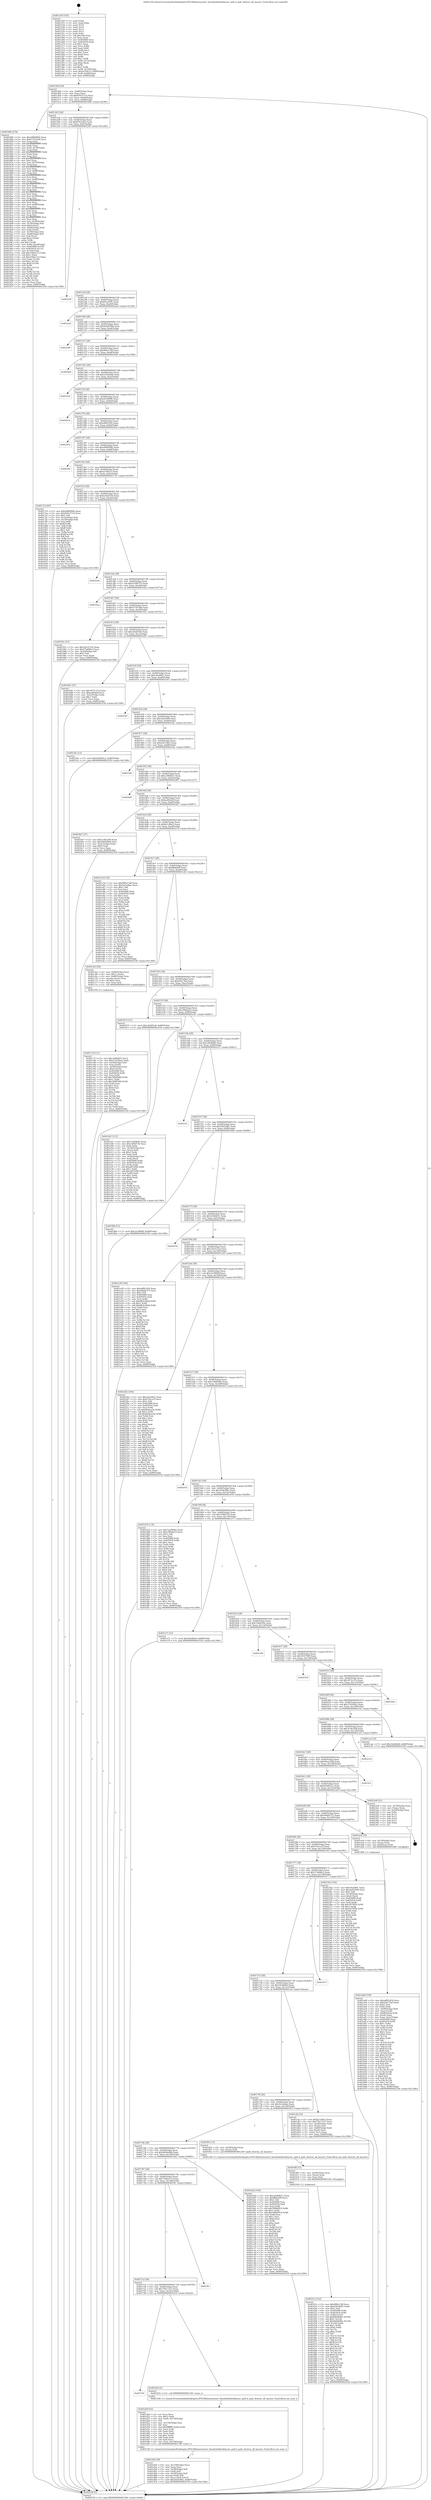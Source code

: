 digraph "0x401250" {
  label = "0x401250 (/mnt/c/Users/mathe/Desktop/tcc/POCII/binaries/extr_linuxfsnfsblocklayout..pnfs.h_pnfs_destroy_all_layouts_Final-ollvm.out::main(0))"
  labelloc = "t"
  node[shape=record]

  Entry [label="",width=0.3,height=0.3,shape=circle,fillcolor=black,style=filled]
  "0x4012b6" [label="{
     0x4012b6 [29]\l
     | [instrs]\l
     &nbsp;&nbsp;0x4012b6 \<+3\>: mov -0x80(%rbp),%eax\l
     &nbsp;&nbsp;0x4012b9 \<+2\>: mov %eax,%ecx\l
     &nbsp;&nbsp;0x4012bb \<+6\>: sub $0x83615714,%ecx\l
     &nbsp;&nbsp;0x4012c1 \<+6\>: mov %eax,-0x94(%rbp)\l
     &nbsp;&nbsp;0x4012c7 \<+6\>: mov %ecx,-0x98(%rbp)\l
     &nbsp;&nbsp;0x4012cd \<+6\>: je 0000000000401846 \<main+0x5f6\>\l
  }"]
  "0x401846" [label="{
     0x401846 [278]\l
     | [instrs]\l
     &nbsp;&nbsp;0x401846 \<+5\>: mov $0xa980094b,%eax\l
     &nbsp;&nbsp;0x40184b \<+5\>: mov $0xb7187a64,%ecx\l
     &nbsp;&nbsp;0x401850 \<+3\>: mov %rsp,%rdx\l
     &nbsp;&nbsp;0x401853 \<+4\>: add $0xfffffffffffffff0,%rdx\l
     &nbsp;&nbsp;0x401857 \<+3\>: mov %rdx,%rsp\l
     &nbsp;&nbsp;0x40185a \<+4\>: mov %rdx,-0x78(%rbp)\l
     &nbsp;&nbsp;0x40185e \<+3\>: mov %rsp,%rdx\l
     &nbsp;&nbsp;0x401861 \<+4\>: add $0xfffffffffffffff0,%rdx\l
     &nbsp;&nbsp;0x401865 \<+3\>: mov %rdx,%rsp\l
     &nbsp;&nbsp;0x401868 \<+3\>: mov %rsp,%rsi\l
     &nbsp;&nbsp;0x40186b \<+4\>: add $0xfffffffffffffff0,%rsi\l
     &nbsp;&nbsp;0x40186f \<+3\>: mov %rsi,%rsp\l
     &nbsp;&nbsp;0x401872 \<+4\>: mov %rsi,-0x70(%rbp)\l
     &nbsp;&nbsp;0x401876 \<+3\>: mov %rsp,%rsi\l
     &nbsp;&nbsp;0x401879 \<+4\>: add $0xfffffffffffffff0,%rsi\l
     &nbsp;&nbsp;0x40187d \<+3\>: mov %rsi,%rsp\l
     &nbsp;&nbsp;0x401880 \<+4\>: mov %rsi,-0x68(%rbp)\l
     &nbsp;&nbsp;0x401884 \<+3\>: mov %rsp,%rsi\l
     &nbsp;&nbsp;0x401887 \<+4\>: add $0xfffffffffffffff0,%rsi\l
     &nbsp;&nbsp;0x40188b \<+3\>: mov %rsi,%rsp\l
     &nbsp;&nbsp;0x40188e \<+4\>: mov %rsi,-0x60(%rbp)\l
     &nbsp;&nbsp;0x401892 \<+3\>: mov %rsp,%rsi\l
     &nbsp;&nbsp;0x401895 \<+4\>: add $0xfffffffffffffff0,%rsi\l
     &nbsp;&nbsp;0x401899 \<+3\>: mov %rsi,%rsp\l
     &nbsp;&nbsp;0x40189c \<+4\>: mov %rsi,-0x58(%rbp)\l
     &nbsp;&nbsp;0x4018a0 \<+3\>: mov %rsp,%rsi\l
     &nbsp;&nbsp;0x4018a3 \<+4\>: add $0xfffffffffffffff0,%rsi\l
     &nbsp;&nbsp;0x4018a7 \<+3\>: mov %rsi,%rsp\l
     &nbsp;&nbsp;0x4018aa \<+4\>: mov %rsi,-0x50(%rbp)\l
     &nbsp;&nbsp;0x4018ae \<+3\>: mov %rsp,%rsi\l
     &nbsp;&nbsp;0x4018b1 \<+4\>: add $0xfffffffffffffff0,%rsi\l
     &nbsp;&nbsp;0x4018b5 \<+3\>: mov %rsi,%rsp\l
     &nbsp;&nbsp;0x4018b8 \<+4\>: mov %rsi,-0x48(%rbp)\l
     &nbsp;&nbsp;0x4018bc \<+3\>: mov %rsp,%rsi\l
     &nbsp;&nbsp;0x4018bf \<+4\>: add $0xfffffffffffffff0,%rsi\l
     &nbsp;&nbsp;0x4018c3 \<+3\>: mov %rsi,%rsp\l
     &nbsp;&nbsp;0x4018c6 \<+4\>: mov %rsi,-0x40(%rbp)\l
     &nbsp;&nbsp;0x4018ca \<+3\>: mov %rsp,%rsi\l
     &nbsp;&nbsp;0x4018cd \<+4\>: add $0xfffffffffffffff0,%rsi\l
     &nbsp;&nbsp;0x4018d1 \<+3\>: mov %rsi,%rsp\l
     &nbsp;&nbsp;0x4018d4 \<+4\>: mov %rsi,-0x38(%rbp)\l
     &nbsp;&nbsp;0x4018d8 \<+4\>: mov -0x78(%rbp),%rsi\l
     &nbsp;&nbsp;0x4018dc \<+6\>: movl $0x0,(%rsi)\l
     &nbsp;&nbsp;0x4018e2 \<+6\>: mov -0x84(%rbp),%edi\l
     &nbsp;&nbsp;0x4018e8 \<+2\>: mov %edi,(%rdx)\l
     &nbsp;&nbsp;0x4018ea \<+4\>: mov -0x70(%rbp),%rsi\l
     &nbsp;&nbsp;0x4018ee \<+7\>: mov -0x90(%rbp),%r8\l
     &nbsp;&nbsp;0x4018f5 \<+3\>: mov %r8,(%rsi)\l
     &nbsp;&nbsp;0x4018f8 \<+3\>: cmpl $0x2,(%rdx)\l
     &nbsp;&nbsp;0x4018fb \<+4\>: setne %r9b\l
     &nbsp;&nbsp;0x4018ff \<+4\>: and $0x1,%r9b\l
     &nbsp;&nbsp;0x401903 \<+4\>: mov %r9b,-0x2d(%rbp)\l
     &nbsp;&nbsp;0x401907 \<+8\>: mov 0x405068,%r10d\l
     &nbsp;&nbsp;0x40190f \<+8\>: mov 0x405054,%r11d\l
     &nbsp;&nbsp;0x401917 \<+3\>: mov %r10d,%ebx\l
     &nbsp;&nbsp;0x40191a \<+6\>: add $0x104be123,%ebx\l
     &nbsp;&nbsp;0x401920 \<+3\>: sub $0x1,%ebx\l
     &nbsp;&nbsp;0x401923 \<+6\>: sub $0x104be123,%ebx\l
     &nbsp;&nbsp;0x401929 \<+4\>: imul %ebx,%r10d\l
     &nbsp;&nbsp;0x40192d \<+4\>: and $0x1,%r10d\l
     &nbsp;&nbsp;0x401931 \<+4\>: cmp $0x0,%r10d\l
     &nbsp;&nbsp;0x401935 \<+4\>: sete %r9b\l
     &nbsp;&nbsp;0x401939 \<+4\>: cmp $0xa,%r11d\l
     &nbsp;&nbsp;0x40193d \<+4\>: setl %r14b\l
     &nbsp;&nbsp;0x401941 \<+3\>: mov %r9b,%r15b\l
     &nbsp;&nbsp;0x401944 \<+3\>: and %r14b,%r15b\l
     &nbsp;&nbsp;0x401947 \<+3\>: xor %r14b,%r9b\l
     &nbsp;&nbsp;0x40194a \<+3\>: or %r9b,%r15b\l
     &nbsp;&nbsp;0x40194d \<+4\>: test $0x1,%r15b\l
     &nbsp;&nbsp;0x401951 \<+3\>: cmovne %ecx,%eax\l
     &nbsp;&nbsp;0x401954 \<+3\>: mov %eax,-0x80(%rbp)\l
     &nbsp;&nbsp;0x401957 \<+5\>: jmp 0000000000402558 \<main+0x1308\>\l
  }"]
  "0x4012d3" [label="{
     0x4012d3 [28]\l
     | [instrs]\l
     &nbsp;&nbsp;0x4012d3 \<+5\>: jmp 00000000004012d8 \<main+0x88\>\l
     &nbsp;&nbsp;0x4012d8 \<+6\>: mov -0x94(%rbp),%eax\l
     &nbsp;&nbsp;0x4012de \<+5\>: sub $0x8543ceb2,%eax\l
     &nbsp;&nbsp;0x4012e3 \<+6\>: mov %eax,-0x9c(%rbp)\l
     &nbsp;&nbsp;0x4012e9 \<+6\>: je 000000000040250f \<main+0x12bf\>\l
  }"]
  Exit [label="",width=0.3,height=0.3,shape=circle,fillcolor=black,style=filled,peripheries=2]
  "0x40250f" [label="{
     0x40250f\l
  }", style=dashed]
  "0x4012ef" [label="{
     0x4012ef [28]\l
     | [instrs]\l
     &nbsp;&nbsp;0x4012ef \<+5\>: jmp 00000000004012f4 \<main+0xa4\>\l
     &nbsp;&nbsp;0x4012f4 \<+6\>: mov -0x94(%rbp),%eax\l
     &nbsp;&nbsp;0x4012fa \<+5\>: sub $0x85ced3f1,%eax\l
     &nbsp;&nbsp;0x4012ff \<+6\>: mov %eax,-0xa0(%rbp)\l
     &nbsp;&nbsp;0x401305 \<+6\>: je 0000000000401a2d \<main+0x7dd\>\l
  }"]
  "0x401f1e" [label="{
     0x401f1e [152]\l
     | [instrs]\l
     &nbsp;&nbsp;0x401f1e \<+5\>: mov $0x990e136f,%ecx\l
     &nbsp;&nbsp;0x401f23 \<+5\>: mov $0x20b36df1,%edx\l
     &nbsp;&nbsp;0x401f28 \<+3\>: mov $0x1,%sil\l
     &nbsp;&nbsp;0x401f2b \<+8\>: mov 0x405068,%r8d\l
     &nbsp;&nbsp;0x401f33 \<+8\>: mov 0x405054,%r9d\l
     &nbsp;&nbsp;0x401f3b \<+3\>: mov %r8d,%r10d\l
     &nbsp;&nbsp;0x401f3e \<+7\>: sub $0x8d44696c,%r10d\l
     &nbsp;&nbsp;0x401f45 \<+4\>: sub $0x1,%r10d\l
     &nbsp;&nbsp;0x401f49 \<+7\>: add $0x8d44696c,%r10d\l
     &nbsp;&nbsp;0x401f50 \<+4\>: imul %r10d,%r8d\l
     &nbsp;&nbsp;0x401f54 \<+4\>: and $0x1,%r8d\l
     &nbsp;&nbsp;0x401f58 \<+4\>: cmp $0x0,%r8d\l
     &nbsp;&nbsp;0x401f5c \<+4\>: sete %r11b\l
     &nbsp;&nbsp;0x401f60 \<+4\>: cmp $0xa,%r9d\l
     &nbsp;&nbsp;0x401f64 \<+3\>: setl %bl\l
     &nbsp;&nbsp;0x401f67 \<+3\>: mov %r11b,%r14b\l
     &nbsp;&nbsp;0x401f6a \<+4\>: xor $0xff,%r14b\l
     &nbsp;&nbsp;0x401f6e \<+3\>: mov %bl,%r15b\l
     &nbsp;&nbsp;0x401f71 \<+4\>: xor $0xff,%r15b\l
     &nbsp;&nbsp;0x401f75 \<+4\>: xor $0x0,%sil\l
     &nbsp;&nbsp;0x401f79 \<+3\>: mov %r14b,%r12b\l
     &nbsp;&nbsp;0x401f7c \<+4\>: and $0x0,%r12b\l
     &nbsp;&nbsp;0x401f80 \<+3\>: and %sil,%r11b\l
     &nbsp;&nbsp;0x401f83 \<+3\>: mov %r15b,%r13b\l
     &nbsp;&nbsp;0x401f86 \<+4\>: and $0x0,%r13b\l
     &nbsp;&nbsp;0x401f8a \<+3\>: and %sil,%bl\l
     &nbsp;&nbsp;0x401f8d \<+3\>: or %r11b,%r12b\l
     &nbsp;&nbsp;0x401f90 \<+3\>: or %bl,%r13b\l
     &nbsp;&nbsp;0x401f93 \<+3\>: xor %r13b,%r12b\l
     &nbsp;&nbsp;0x401f96 \<+3\>: or %r15b,%r14b\l
     &nbsp;&nbsp;0x401f99 \<+4\>: xor $0xff,%r14b\l
     &nbsp;&nbsp;0x401f9d \<+4\>: or $0x0,%sil\l
     &nbsp;&nbsp;0x401fa1 \<+3\>: and %sil,%r14b\l
     &nbsp;&nbsp;0x401fa4 \<+3\>: or %r14b,%r12b\l
     &nbsp;&nbsp;0x401fa7 \<+4\>: test $0x1,%r12b\l
     &nbsp;&nbsp;0x401fab \<+3\>: cmovne %edx,%ecx\l
     &nbsp;&nbsp;0x401fae \<+3\>: mov %ecx,-0x80(%rbp)\l
     &nbsp;&nbsp;0x401fb1 \<+5\>: jmp 0000000000402558 \<main+0x1308\>\l
  }"]
  "0x401a2d" [label="{
     0x401a2d\l
  }", style=dashed]
  "0x40130b" [label="{
     0x40130b [28]\l
     | [instrs]\l
     &nbsp;&nbsp;0x40130b \<+5\>: jmp 0000000000401310 \<main+0xc0\>\l
     &nbsp;&nbsp;0x401310 \<+6\>: mov -0x94(%rbp),%eax\l
     &nbsp;&nbsp;0x401316 \<+5\>: sub $0x8abd566b,%eax\l
     &nbsp;&nbsp;0x40131b \<+6\>: mov %eax,-0xa4(%rbp)\l
     &nbsp;&nbsp;0x401321 \<+6\>: je 0000000000402249 \<main+0xff9\>\l
  }"]
  "0x401f0f" [label="{
     0x401f0f [15]\l
     | [instrs]\l
     &nbsp;&nbsp;0x401f0f \<+4\>: mov -0x58(%rbp),%rax\l
     &nbsp;&nbsp;0x401f13 \<+3\>: mov (%rax),%rax\l
     &nbsp;&nbsp;0x401f16 \<+3\>: mov %rax,%rdi\l
     &nbsp;&nbsp;0x401f19 \<+5\>: call 0000000000401030 \<free@plt\>\l
     | [calls]\l
     &nbsp;&nbsp;0x401030 \{1\} (unknown)\l
  }"]
  "0x402249" [label="{
     0x402249\l
  }", style=dashed]
  "0x401327" [label="{
     0x401327 [28]\l
     | [instrs]\l
     &nbsp;&nbsp;0x401327 \<+5\>: jmp 000000000040132c \<main+0xdc\>\l
     &nbsp;&nbsp;0x40132c \<+6\>: mov -0x94(%rbp),%eax\l
     &nbsp;&nbsp;0x401332 \<+5\>: sub $0x990e136f,%eax\l
     &nbsp;&nbsp;0x401337 \<+6\>: mov %eax,-0xa8(%rbp)\l
     &nbsp;&nbsp;0x40133d \<+6\>: je 00000000004024e8 \<main+0x1298\>\l
  }"]
  "0x401d54" [label="{
     0x401d54 [39]\l
     | [instrs]\l
     &nbsp;&nbsp;0x401d54 \<+6\>: mov -0x158(%rbp),%ecx\l
     &nbsp;&nbsp;0x401d5a \<+3\>: imul %eax,%ecx\l
     &nbsp;&nbsp;0x401d5d \<+4\>: mov -0x58(%rbp),%r8\l
     &nbsp;&nbsp;0x401d61 \<+3\>: mov (%r8),%r8\l
     &nbsp;&nbsp;0x401d64 \<+4\>: mov -0x50(%rbp),%r9\l
     &nbsp;&nbsp;0x401d68 \<+3\>: movslq (%r9),%r9\l
     &nbsp;&nbsp;0x401d6b \<+4\>: mov %ecx,(%r8,%r9,4)\l
     &nbsp;&nbsp;0x401d6f \<+7\>: movl $0x242630bc,-0x80(%rbp)\l
     &nbsp;&nbsp;0x401d76 \<+5\>: jmp 0000000000402558 \<main+0x1308\>\l
  }"]
  "0x4024e8" [label="{
     0x4024e8\l
  }", style=dashed]
  "0x401343" [label="{
     0x401343 [28]\l
     | [instrs]\l
     &nbsp;&nbsp;0x401343 \<+5\>: jmp 0000000000401348 \<main+0xf8\>\l
     &nbsp;&nbsp;0x401348 \<+6\>: mov -0x94(%rbp),%eax\l
     &nbsp;&nbsp;0x40134e \<+5\>: sub $0xa556eba6,%eax\l
     &nbsp;&nbsp;0x401353 \<+6\>: mov %eax,-0xac(%rbp)\l
     &nbsp;&nbsp;0x401359 \<+6\>: je 00000000004021b2 \<main+0xf62\>\l
  }"]
  "0x401d20" [label="{
     0x401d20 [52]\l
     | [instrs]\l
     &nbsp;&nbsp;0x401d20 \<+2\>: xor %ecx,%ecx\l
     &nbsp;&nbsp;0x401d22 \<+5\>: mov $0x2,%edx\l
     &nbsp;&nbsp;0x401d27 \<+6\>: mov %edx,-0x154(%rbp)\l
     &nbsp;&nbsp;0x401d2d \<+1\>: cltd\l
     &nbsp;&nbsp;0x401d2e \<+6\>: mov -0x154(%rbp),%esi\l
     &nbsp;&nbsp;0x401d34 \<+2\>: idiv %esi\l
     &nbsp;&nbsp;0x401d36 \<+6\>: imul $0xfffffffe,%edx,%edx\l
     &nbsp;&nbsp;0x401d3c \<+2\>: mov %ecx,%edi\l
     &nbsp;&nbsp;0x401d3e \<+2\>: sub %edx,%edi\l
     &nbsp;&nbsp;0x401d40 \<+2\>: mov %ecx,%edx\l
     &nbsp;&nbsp;0x401d42 \<+3\>: sub $0x1,%edx\l
     &nbsp;&nbsp;0x401d45 \<+2\>: add %edx,%edi\l
     &nbsp;&nbsp;0x401d47 \<+2\>: sub %edi,%ecx\l
     &nbsp;&nbsp;0x401d49 \<+6\>: mov %ecx,-0x158(%rbp)\l
     &nbsp;&nbsp;0x401d4f \<+5\>: call 0000000000401160 \<next_i\>\l
     | [calls]\l
     &nbsp;&nbsp;0x401160 \{1\} (/mnt/c/Users/mathe/Desktop/tcc/POCII/binaries/extr_linuxfsnfsblocklayout..pnfs.h_pnfs_destroy_all_layouts_Final-ollvm.out::next_i)\l
  }"]
  "0x4021b2" [label="{
     0x4021b2\l
  }", style=dashed]
  "0x40135f" [label="{
     0x40135f [28]\l
     | [instrs]\l
     &nbsp;&nbsp;0x40135f \<+5\>: jmp 0000000000401364 \<main+0x114\>\l
     &nbsp;&nbsp;0x401364 \<+6\>: mov -0x94(%rbp),%eax\l
     &nbsp;&nbsp;0x40136a \<+5\>: sub $0xa63469f0,%eax\l
     &nbsp;&nbsp;0x40136f \<+6\>: mov %eax,-0xb0(%rbp)\l
     &nbsp;&nbsp;0x401375 \<+6\>: je 000000000040201d \<main+0xdcd\>\l
  }"]
  "0x4017bf" [label="{
     0x4017bf\l
  }", style=dashed]
  "0x40201d" [label="{
     0x40201d\l
  }", style=dashed]
  "0x40137b" [label="{
     0x40137b [28]\l
     | [instrs]\l
     &nbsp;&nbsp;0x40137b \<+5\>: jmp 0000000000401380 \<main+0x130\>\l
     &nbsp;&nbsp;0x401380 \<+6\>: mov -0x94(%rbp),%eax\l
     &nbsp;&nbsp;0x401386 \<+5\>: sub $0xa8f91d54,%eax\l
     &nbsp;&nbsp;0x40138b \<+6\>: mov %eax,-0xb4(%rbp)\l
     &nbsp;&nbsp;0x401391 \<+6\>: je 000000000040245a \<main+0x120a\>\l
  }"]
  "0x401d1b" [label="{
     0x401d1b [5]\l
     | [instrs]\l
     &nbsp;&nbsp;0x401d1b \<+5\>: call 0000000000401160 \<next_i\>\l
     | [calls]\l
     &nbsp;&nbsp;0x401160 \{1\} (/mnt/c/Users/mathe/Desktop/tcc/POCII/binaries/extr_linuxfsnfsblocklayout..pnfs.h_pnfs_destroy_all_layouts_Final-ollvm.out::next_i)\l
  }"]
  "0x40245a" [label="{
     0x40245a\l
  }", style=dashed]
  "0x401397" [label="{
     0x401397 [28]\l
     | [instrs]\l
     &nbsp;&nbsp;0x401397 \<+5\>: jmp 000000000040139c \<main+0x14c\>\l
     &nbsp;&nbsp;0x40139c \<+6\>: mov -0x94(%rbp),%eax\l
     &nbsp;&nbsp;0x4013a2 \<+5\>: sub $0xa980094b,%eax\l
     &nbsp;&nbsp;0x4013a7 \<+6\>: mov %eax,-0xb8(%rbp)\l
     &nbsp;&nbsp;0x4013ad \<+6\>: je 00000000004023fd \<main+0x11ad\>\l
  }"]
  "0x4017a3" [label="{
     0x4017a3 [28]\l
     | [instrs]\l
     &nbsp;&nbsp;0x4017a3 \<+5\>: jmp 00000000004017a8 \<main+0x558\>\l
     &nbsp;&nbsp;0x4017a8 \<+6\>: mov -0x94(%rbp),%eax\l
     &nbsp;&nbsp;0x4017ae \<+5\>: sub $0x75b17227,%eax\l
     &nbsp;&nbsp;0x4017b3 \<+6\>: mov %eax,-0x14c(%rbp)\l
     &nbsp;&nbsp;0x4017b9 \<+6\>: je 0000000000401d1b \<main+0xacb\>\l
  }"]
  "0x4023fd" [label="{
     0x4023fd\l
  }", style=dashed]
  "0x4013b3" [label="{
     0x4013b3 [28]\l
     | [instrs]\l
     &nbsp;&nbsp;0x4013b3 \<+5\>: jmp 00000000004013b8 \<main+0x168\>\l
     &nbsp;&nbsp;0x4013b8 \<+6\>: mov -0x94(%rbp),%eax\l
     &nbsp;&nbsp;0x4013be \<+5\>: sub $0xaa70fc25,%eax\l
     &nbsp;&nbsp;0x4013c3 \<+6\>: mov %eax,-0xbc(%rbp)\l
     &nbsp;&nbsp;0x4013c9 \<+6\>: je 00000000004017e5 \<main+0x595\>\l
  }"]
  "0x401ffc" [label="{
     0x401ffc\l
  }", style=dashed]
  "0x4017e5" [label="{
     0x4017e5 [97]\l
     | [instrs]\l
     &nbsp;&nbsp;0x4017e5 \<+5\>: mov $0xa980094b,%eax\l
     &nbsp;&nbsp;0x4017ea \<+5\>: mov $0x83615714,%ecx\l
     &nbsp;&nbsp;0x4017ef \<+2\>: mov $0x1,%dl\l
     &nbsp;&nbsp;0x4017f1 \<+4\>: mov -0x7a(%rbp),%sil\l
     &nbsp;&nbsp;0x4017f5 \<+4\>: mov -0x79(%rbp),%dil\l
     &nbsp;&nbsp;0x4017f9 \<+3\>: mov %sil,%r8b\l
     &nbsp;&nbsp;0x4017fc \<+4\>: xor $0xff,%r8b\l
     &nbsp;&nbsp;0x401800 \<+3\>: mov %dil,%r9b\l
     &nbsp;&nbsp;0x401803 \<+4\>: xor $0xff,%r9b\l
     &nbsp;&nbsp;0x401807 \<+3\>: xor $0x1,%dl\l
     &nbsp;&nbsp;0x40180a \<+3\>: mov %r8b,%r10b\l
     &nbsp;&nbsp;0x40180d \<+4\>: and $0xff,%r10b\l
     &nbsp;&nbsp;0x401811 \<+3\>: and %dl,%sil\l
     &nbsp;&nbsp;0x401814 \<+3\>: mov %r9b,%r11b\l
     &nbsp;&nbsp;0x401817 \<+4\>: and $0xff,%r11b\l
     &nbsp;&nbsp;0x40181b \<+3\>: and %dl,%dil\l
     &nbsp;&nbsp;0x40181e \<+3\>: or %sil,%r10b\l
     &nbsp;&nbsp;0x401821 \<+3\>: or %dil,%r11b\l
     &nbsp;&nbsp;0x401824 \<+3\>: xor %r11b,%r10b\l
     &nbsp;&nbsp;0x401827 \<+3\>: or %r9b,%r8b\l
     &nbsp;&nbsp;0x40182a \<+4\>: xor $0xff,%r8b\l
     &nbsp;&nbsp;0x40182e \<+3\>: or $0x1,%dl\l
     &nbsp;&nbsp;0x401831 \<+3\>: and %dl,%r8b\l
     &nbsp;&nbsp;0x401834 \<+3\>: or %r8b,%r10b\l
     &nbsp;&nbsp;0x401837 \<+4\>: test $0x1,%r10b\l
     &nbsp;&nbsp;0x40183b \<+3\>: cmovne %ecx,%eax\l
     &nbsp;&nbsp;0x40183e \<+3\>: mov %eax,-0x80(%rbp)\l
     &nbsp;&nbsp;0x401841 \<+5\>: jmp 0000000000402558 \<main+0x1308\>\l
  }"]
  "0x4013cf" [label="{
     0x4013cf [28]\l
     | [instrs]\l
     &nbsp;&nbsp;0x4013cf \<+5\>: jmp 00000000004013d4 \<main+0x184\>\l
     &nbsp;&nbsp;0x4013d4 \<+6\>: mov -0x94(%rbp),%eax\l
     &nbsp;&nbsp;0x4013da \<+5\>: sub $0xb20a4156,%eax\l
     &nbsp;&nbsp;0x4013df \<+6\>: mov %eax,-0xc0(%rbp)\l
     &nbsp;&nbsp;0x4013e5 \<+6\>: je 00000000004022a6 \<main+0x1056\>\l
  }"]
  "0x402558" [label="{
     0x402558 [5]\l
     | [instrs]\l
     &nbsp;&nbsp;0x402558 \<+5\>: jmp 00000000004012b6 \<main+0x66\>\l
  }"]
  "0x401250" [label="{
     0x401250 [102]\l
     | [instrs]\l
     &nbsp;&nbsp;0x401250 \<+1\>: push %rbp\l
     &nbsp;&nbsp;0x401251 \<+3\>: mov %rsp,%rbp\l
     &nbsp;&nbsp;0x401254 \<+2\>: push %r15\l
     &nbsp;&nbsp;0x401256 \<+2\>: push %r14\l
     &nbsp;&nbsp;0x401258 \<+2\>: push %r13\l
     &nbsp;&nbsp;0x40125a \<+2\>: push %r12\l
     &nbsp;&nbsp;0x40125c \<+1\>: push %rbx\l
     &nbsp;&nbsp;0x40125d \<+7\>: sub $0x148,%rsp\l
     &nbsp;&nbsp;0x401264 \<+2\>: xor %eax,%eax\l
     &nbsp;&nbsp;0x401266 \<+7\>: mov 0x405068,%ecx\l
     &nbsp;&nbsp;0x40126d \<+7\>: mov 0x405054,%edx\l
     &nbsp;&nbsp;0x401274 \<+3\>: sub $0x1,%eax\l
     &nbsp;&nbsp;0x401277 \<+3\>: mov %ecx,%r8d\l
     &nbsp;&nbsp;0x40127a \<+3\>: add %eax,%r8d\l
     &nbsp;&nbsp;0x40127d \<+4\>: imul %r8d,%ecx\l
     &nbsp;&nbsp;0x401281 \<+3\>: and $0x1,%ecx\l
     &nbsp;&nbsp;0x401284 \<+3\>: cmp $0x0,%ecx\l
     &nbsp;&nbsp;0x401287 \<+4\>: sete %r9b\l
     &nbsp;&nbsp;0x40128b \<+4\>: and $0x1,%r9b\l
     &nbsp;&nbsp;0x40128f \<+4\>: mov %r9b,-0x7a(%rbp)\l
     &nbsp;&nbsp;0x401293 \<+3\>: cmp $0xa,%edx\l
     &nbsp;&nbsp;0x401296 \<+4\>: setl %r9b\l
     &nbsp;&nbsp;0x40129a \<+4\>: and $0x1,%r9b\l
     &nbsp;&nbsp;0x40129e \<+4\>: mov %r9b,-0x79(%rbp)\l
     &nbsp;&nbsp;0x4012a2 \<+7\>: movl $0xaa70fc25,-0x80(%rbp)\l
     &nbsp;&nbsp;0x4012a9 \<+6\>: mov %edi,-0x84(%rbp)\l
     &nbsp;&nbsp;0x4012af \<+7\>: mov %rsi,-0x90(%rbp)\l
  }"]
  "0x401c7f" [label="{
     0x401c7f [111]\l
     | [instrs]\l
     &nbsp;&nbsp;0x401c7f \<+5\>: mov $0xe209db51,%ecx\l
     &nbsp;&nbsp;0x401c84 \<+5\>: mov $0x374164a2,%edx\l
     &nbsp;&nbsp;0x401c89 \<+4\>: mov -0x58(%rbp),%rdi\l
     &nbsp;&nbsp;0x401c8d \<+3\>: mov %rax,(%rdi)\l
     &nbsp;&nbsp;0x401c90 \<+4\>: mov -0x50(%rbp),%rax\l
     &nbsp;&nbsp;0x401c94 \<+6\>: movl $0x0,(%rax)\l
     &nbsp;&nbsp;0x401c9a \<+7\>: mov 0x405068,%esi\l
     &nbsp;&nbsp;0x401ca1 \<+8\>: mov 0x405054,%r8d\l
     &nbsp;&nbsp;0x401ca9 \<+3\>: mov %esi,%r9d\l
     &nbsp;&nbsp;0x401cac \<+7\>: add $0x39985fdd,%r9d\l
     &nbsp;&nbsp;0x401cb3 \<+4\>: sub $0x1,%r9d\l
     &nbsp;&nbsp;0x401cb7 \<+7\>: sub $0x39985fdd,%r9d\l
     &nbsp;&nbsp;0x401cbe \<+4\>: imul %r9d,%esi\l
     &nbsp;&nbsp;0x401cc2 \<+3\>: and $0x1,%esi\l
     &nbsp;&nbsp;0x401cc5 \<+3\>: cmp $0x0,%esi\l
     &nbsp;&nbsp;0x401cc8 \<+4\>: sete %r10b\l
     &nbsp;&nbsp;0x401ccc \<+4\>: cmp $0xa,%r8d\l
     &nbsp;&nbsp;0x401cd0 \<+4\>: setl %r11b\l
     &nbsp;&nbsp;0x401cd4 \<+3\>: mov %r10b,%bl\l
     &nbsp;&nbsp;0x401cd7 \<+3\>: and %r11b,%bl\l
     &nbsp;&nbsp;0x401cda \<+3\>: xor %r11b,%r10b\l
     &nbsp;&nbsp;0x401cdd \<+3\>: or %r10b,%bl\l
     &nbsp;&nbsp;0x401ce0 \<+3\>: test $0x1,%bl\l
     &nbsp;&nbsp;0x401ce3 \<+3\>: cmovne %edx,%ecx\l
     &nbsp;&nbsp;0x401ce6 \<+3\>: mov %ecx,-0x80(%rbp)\l
     &nbsp;&nbsp;0x401ce9 \<+5\>: jmp 0000000000402558 \<main+0x1308\>\l
  }"]
  "0x401787" [label="{
     0x401787 [28]\l
     | [instrs]\l
     &nbsp;&nbsp;0x401787 \<+5\>: jmp 000000000040178c \<main+0x53c\>\l
     &nbsp;&nbsp;0x40178c \<+6\>: mov -0x94(%rbp),%eax\l
     &nbsp;&nbsp;0x401792 \<+5\>: sub $0x724ba115,%eax\l
     &nbsp;&nbsp;0x401797 \<+6\>: mov %eax,-0x148(%rbp)\l
     &nbsp;&nbsp;0x40179d \<+6\>: je 0000000000401ffc \<main+0xdac\>\l
  }"]
  "0x4022a6" [label="{
     0x4022a6\l
  }", style=dashed]
  "0x4013eb" [label="{
     0x4013eb [28]\l
     | [instrs]\l
     &nbsp;&nbsp;0x4013eb \<+5\>: jmp 00000000004013f0 \<main+0x1a0\>\l
     &nbsp;&nbsp;0x4013f0 \<+6\>: mov -0x94(%rbp),%eax\l
     &nbsp;&nbsp;0x4013f6 \<+5\>: sub $0xb3580370,%eax\l
     &nbsp;&nbsp;0x4013fb \<+6\>: mov %eax,-0xc4(%rbp)\l
     &nbsp;&nbsp;0x401401 \<+6\>: je 00000000004019ca \<main+0x77a\>\l
  }"]
  "0x401bd2" [label="{
     0x401bd2 [144]\l
     | [instrs]\l
     &nbsp;&nbsp;0x401bd2 \<+5\>: mov $0xe209db51,%eax\l
     &nbsp;&nbsp;0x401bd7 \<+5\>: mov $0xffb8d2f9,%ecx\l
     &nbsp;&nbsp;0x401bdc \<+2\>: mov $0x1,%dl\l
     &nbsp;&nbsp;0x401bde \<+7\>: mov 0x405068,%esi\l
     &nbsp;&nbsp;0x401be5 \<+7\>: mov 0x405054,%edi\l
     &nbsp;&nbsp;0x401bec \<+3\>: mov %esi,%r8d\l
     &nbsp;&nbsp;0x401bef \<+7\>: sub $0x5996d914,%r8d\l
     &nbsp;&nbsp;0x401bf6 \<+4\>: sub $0x1,%r8d\l
     &nbsp;&nbsp;0x401bfa \<+7\>: add $0x5996d914,%r8d\l
     &nbsp;&nbsp;0x401c01 \<+4\>: imul %r8d,%esi\l
     &nbsp;&nbsp;0x401c05 \<+3\>: and $0x1,%esi\l
     &nbsp;&nbsp;0x401c08 \<+3\>: cmp $0x0,%esi\l
     &nbsp;&nbsp;0x401c0b \<+4\>: sete %r9b\l
     &nbsp;&nbsp;0x401c0f \<+3\>: cmp $0xa,%edi\l
     &nbsp;&nbsp;0x401c12 \<+4\>: setl %r10b\l
     &nbsp;&nbsp;0x401c16 \<+3\>: mov %r9b,%r11b\l
     &nbsp;&nbsp;0x401c19 \<+4\>: xor $0xff,%r11b\l
     &nbsp;&nbsp;0x401c1d \<+3\>: mov %r10b,%bl\l
     &nbsp;&nbsp;0x401c20 \<+3\>: xor $0xff,%bl\l
     &nbsp;&nbsp;0x401c23 \<+3\>: xor $0x0,%dl\l
     &nbsp;&nbsp;0x401c26 \<+3\>: mov %r11b,%r14b\l
     &nbsp;&nbsp;0x401c29 \<+4\>: and $0x0,%r14b\l
     &nbsp;&nbsp;0x401c2d \<+3\>: and %dl,%r9b\l
     &nbsp;&nbsp;0x401c30 \<+3\>: mov %bl,%r15b\l
     &nbsp;&nbsp;0x401c33 \<+4\>: and $0x0,%r15b\l
     &nbsp;&nbsp;0x401c37 \<+3\>: and %dl,%r10b\l
     &nbsp;&nbsp;0x401c3a \<+3\>: or %r9b,%r14b\l
     &nbsp;&nbsp;0x401c3d \<+3\>: or %r10b,%r15b\l
     &nbsp;&nbsp;0x401c40 \<+3\>: xor %r15b,%r14b\l
     &nbsp;&nbsp;0x401c43 \<+3\>: or %bl,%r11b\l
     &nbsp;&nbsp;0x401c46 \<+4\>: xor $0xff,%r11b\l
     &nbsp;&nbsp;0x401c4a \<+3\>: or $0x0,%dl\l
     &nbsp;&nbsp;0x401c4d \<+3\>: and %dl,%r11b\l
     &nbsp;&nbsp;0x401c50 \<+3\>: or %r11b,%r14b\l
     &nbsp;&nbsp;0x401c53 \<+4\>: test $0x1,%r14b\l
     &nbsp;&nbsp;0x401c57 \<+3\>: cmovne %ecx,%eax\l
     &nbsp;&nbsp;0x401c5a \<+3\>: mov %eax,-0x80(%rbp)\l
     &nbsp;&nbsp;0x401c5d \<+5\>: jmp 0000000000402558 \<main+0x1308\>\l
  }"]
  "0x4019ca" [label="{
     0x4019ca\l
  }", style=dashed]
  "0x401407" [label="{
     0x401407 [28]\l
     | [instrs]\l
     &nbsp;&nbsp;0x401407 \<+5\>: jmp 000000000040140c \<main+0x1bc\>\l
     &nbsp;&nbsp;0x40140c \<+6\>: mov -0x94(%rbp),%eax\l
     &nbsp;&nbsp;0x401412 \<+5\>: sub $0xb7187a64,%eax\l
     &nbsp;&nbsp;0x401417 \<+6\>: mov %eax,-0xc8(%rbp)\l
     &nbsp;&nbsp;0x40141d \<+6\>: je 000000000040195c \<main+0x70c\>\l
  }"]
  "0x40176b" [label="{
     0x40176b [28]\l
     | [instrs]\l
     &nbsp;&nbsp;0x40176b \<+5\>: jmp 0000000000401770 \<main+0x520\>\l
     &nbsp;&nbsp;0x401770 \<+6\>: mov -0x94(%rbp),%eax\l
     &nbsp;&nbsp;0x401776 \<+5\>: sub $0x6d44e8b6,%eax\l
     &nbsp;&nbsp;0x40177b \<+6\>: mov %eax,-0x144(%rbp)\l
     &nbsp;&nbsp;0x401781 \<+6\>: je 0000000000401bd2 \<main+0x982\>\l
  }"]
  "0x40195c" [label="{
     0x40195c [27]\l
     | [instrs]\l
     &nbsp;&nbsp;0x40195c \<+5\>: mov $0x22b3121b,%eax\l
     &nbsp;&nbsp;0x401961 \<+5\>: mov $0x57a66bc3,%ecx\l
     &nbsp;&nbsp;0x401966 \<+3\>: mov -0x2d(%rbp),%dl\l
     &nbsp;&nbsp;0x401969 \<+3\>: test $0x1,%dl\l
     &nbsp;&nbsp;0x40196c \<+3\>: cmovne %ecx,%eax\l
     &nbsp;&nbsp;0x40196f \<+3\>: mov %eax,-0x80(%rbp)\l
     &nbsp;&nbsp;0x401972 \<+5\>: jmp 0000000000402558 \<main+0x1308\>\l
  }"]
  "0x401423" [label="{
     0x401423 [28]\l
     | [instrs]\l
     &nbsp;&nbsp;0x401423 \<+5\>: jmp 0000000000401428 \<main+0x1d8\>\l
     &nbsp;&nbsp;0x401428 \<+6\>: mov -0x94(%rbp),%eax\l
     &nbsp;&nbsp;0x40142e \<+5\>: sub $0xc4d265a9,%eax\l
     &nbsp;&nbsp;0x401433 \<+6\>: mov %eax,-0xcc(%rbp)\l
     &nbsp;&nbsp;0x401439 \<+6\>: je 0000000000401b81 \<main+0x931\>\l
  }"]
  "0x401f03" [label="{
     0x401f03 [12]\l
     | [instrs]\l
     &nbsp;&nbsp;0x401f03 \<+4\>: mov -0x58(%rbp),%rax\l
     &nbsp;&nbsp;0x401f07 \<+3\>: mov (%rax),%rdi\l
     &nbsp;&nbsp;0x401f0a \<+5\>: call 0000000000401240 \<pnfs_destroy_all_layouts\>\l
     | [calls]\l
     &nbsp;&nbsp;0x401240 \{1\} (/mnt/c/Users/mathe/Desktop/tcc/POCII/binaries/extr_linuxfsnfsblocklayout..pnfs.h_pnfs_destroy_all_layouts_Final-ollvm.out::pnfs_destroy_all_layouts)\l
  }"]
  "0x401b81" [label="{
     0x401b81 [27]\l
     | [instrs]\l
     &nbsp;&nbsp;0x401b81 \<+5\>: mov $0x3672c27a,%eax\l
     &nbsp;&nbsp;0x401b86 \<+5\>: mov $0xea60afaf,%ecx\l
     &nbsp;&nbsp;0x401b8b \<+3\>: mov -0x2c(%rbp),%edx\l
     &nbsp;&nbsp;0x401b8e \<+3\>: cmp $0x1,%edx\l
     &nbsp;&nbsp;0x401b91 \<+3\>: cmovl %ecx,%eax\l
     &nbsp;&nbsp;0x401b94 \<+3\>: mov %eax,-0x80(%rbp)\l
     &nbsp;&nbsp;0x401b97 \<+5\>: jmp 0000000000402558 \<main+0x1308\>\l
  }"]
  "0x40143f" [label="{
     0x40143f [28]\l
     | [instrs]\l
     &nbsp;&nbsp;0x40143f \<+5\>: jmp 0000000000401444 \<main+0x1f4\>\l
     &nbsp;&nbsp;0x401444 \<+6\>: mov -0x94(%rbp),%eax\l
     &nbsp;&nbsp;0x40144a \<+5\>: sub $0xc6eef491,%eax\l
     &nbsp;&nbsp;0x40144f \<+6\>: mov %eax,-0xd0(%rbp)\l
     &nbsp;&nbsp;0x401455 \<+6\>: je 0000000000402547 \<main+0x12f7\>\l
  }"]
  "0x40174f" [label="{
     0x40174f [28]\l
     | [instrs]\l
     &nbsp;&nbsp;0x40174f \<+5\>: jmp 0000000000401754 \<main+0x504\>\l
     &nbsp;&nbsp;0x401754 \<+6\>: mov -0x94(%rbp),%eax\l
     &nbsp;&nbsp;0x40175a \<+5\>: sub $0x5e5cdbae,%eax\l
     &nbsp;&nbsp;0x40175f \<+6\>: mov %eax,-0x140(%rbp)\l
     &nbsp;&nbsp;0x401765 \<+6\>: je 0000000000401f03 \<main+0xcb3\>\l
  }"]
  "0x402547" [label="{
     0x402547\l
  }", style=dashed]
  "0x40145b" [label="{
     0x40145b [28]\l
     | [instrs]\l
     &nbsp;&nbsp;0x40145b \<+5\>: jmp 0000000000401460 \<main+0x210\>\l
     &nbsp;&nbsp;0x401460 \<+6\>: mov -0x94(%rbp),%eax\l
     &nbsp;&nbsp;0x401466 \<+5\>: sub $0xcbd320f4,%eax\l
     &nbsp;&nbsp;0x40146b \<+6\>: mov %eax,-0xd4(%rbp)\l
     &nbsp;&nbsp;0x401471 \<+6\>: je 00000000004023dc \<main+0x118c\>\l
  }"]
  "0x401cfa" [label="{
     0x401cfa [33]\l
     | [instrs]\l
     &nbsp;&nbsp;0x401cfa \<+5\>: mov $0xfa1c9be3,%eax\l
     &nbsp;&nbsp;0x401cff \<+5\>: mov $0x75b17227,%ecx\l
     &nbsp;&nbsp;0x401d04 \<+4\>: mov -0x50(%rbp),%rdx\l
     &nbsp;&nbsp;0x401d08 \<+2\>: mov (%rdx),%esi\l
     &nbsp;&nbsp;0x401d0a \<+4\>: mov -0x60(%rbp),%rdx\l
     &nbsp;&nbsp;0x401d0e \<+2\>: cmp (%rdx),%esi\l
     &nbsp;&nbsp;0x401d10 \<+3\>: cmovl %ecx,%eax\l
     &nbsp;&nbsp;0x401d13 \<+3\>: mov %eax,-0x80(%rbp)\l
     &nbsp;&nbsp;0x401d16 \<+5\>: jmp 0000000000402558 \<main+0x1308\>\l
  }"]
  "0x4023dc" [label="{
     0x4023dc [12]\l
     | [instrs]\l
     &nbsp;&nbsp;0x4023dc \<+7\>: movl $0x424945c2,-0x80(%rbp)\l
     &nbsp;&nbsp;0x4023e3 \<+5\>: jmp 0000000000402558 \<main+0x1308\>\l
  }"]
  "0x401477" [label="{
     0x401477 [28]\l
     | [instrs]\l
     &nbsp;&nbsp;0x401477 \<+5\>: jmp 000000000040147c \<main+0x22c\>\l
     &nbsp;&nbsp;0x40147c \<+6\>: mov -0x94(%rbp),%eax\l
     &nbsp;&nbsp;0x401482 \<+5\>: sub $0xdc8124b3,%eax\l
     &nbsp;&nbsp;0x401487 \<+6\>: mov %eax,-0xd8(%rbp)\l
     &nbsp;&nbsp;0x40148d \<+6\>: je 00000000004021be \<main+0xf6e\>\l
  }"]
  "0x401733" [label="{
     0x401733 [28]\l
     | [instrs]\l
     &nbsp;&nbsp;0x401733 \<+5\>: jmp 0000000000401738 \<main+0x4e8\>\l
     &nbsp;&nbsp;0x401738 \<+6\>: mov -0x94(%rbp),%eax\l
     &nbsp;&nbsp;0x40173e \<+5\>: sub $0x5de4bfe6,%eax\l
     &nbsp;&nbsp;0x401743 \<+6\>: mov %eax,-0x13c(%rbp)\l
     &nbsp;&nbsp;0x401749 \<+6\>: je 0000000000401cfa \<main+0xaaa\>\l
  }"]
  "0x4021be" [label="{
     0x4021be\l
  }", style=dashed]
  "0x401493" [label="{
     0x401493 [28]\l
     | [instrs]\l
     &nbsp;&nbsp;0x401493 \<+5\>: jmp 0000000000401498 \<main+0x248\>\l
     &nbsp;&nbsp;0x401498 \<+6\>: mov -0x94(%rbp),%eax\l
     &nbsp;&nbsp;0x40149e \<+5\>: sub $0xe209db51,%eax\l
     &nbsp;&nbsp;0x4014a3 \<+6\>: mov %eax,-0xdc(%rbp)\l
     &nbsp;&nbsp;0x4014a9 \<+6\>: je 0000000000402487 \<main+0x1237\>\l
  }"]
  "0x401977" [label="{
     0x401977\l
  }", style=dashed]
  "0x402487" [label="{
     0x402487\l
  }", style=dashed]
  "0x4014af" [label="{
     0x4014af [28]\l
     | [instrs]\l
     &nbsp;&nbsp;0x4014af \<+5\>: jmp 00000000004014b4 \<main+0x264\>\l
     &nbsp;&nbsp;0x4014b4 \<+6\>: mov -0x94(%rbp),%eax\l
     &nbsp;&nbsp;0x4014ba \<+5\>: sub $0xea60afaf,%eax\l
     &nbsp;&nbsp;0x4014bf \<+6\>: mov %eax,-0xe0(%rbp)\l
     &nbsp;&nbsp;0x4014c5 \<+6\>: je 0000000000401bb7 \<main+0x967\>\l
  }"]
  "0x401717" [label="{
     0x401717 [28]\l
     | [instrs]\l
     &nbsp;&nbsp;0x401717 \<+5\>: jmp 000000000040171c \<main+0x4cc\>\l
     &nbsp;&nbsp;0x40171c \<+6\>: mov -0x94(%rbp),%eax\l
     &nbsp;&nbsp;0x401722 \<+5\>: sub $0x57a66bc3,%eax\l
     &nbsp;&nbsp;0x401727 \<+6\>: mov %eax,-0x138(%rbp)\l
     &nbsp;&nbsp;0x40172d \<+6\>: je 0000000000401977 \<main+0x727\>\l
  }"]
  "0x401bb7" [label="{
     0x401bb7 [27]\l
     | [instrs]\l
     &nbsp;&nbsp;0x401bb7 \<+5\>: mov $0x3e3bc208,%eax\l
     &nbsp;&nbsp;0x401bbc \<+5\>: mov $0x6d44e8b6,%ecx\l
     &nbsp;&nbsp;0x401bc1 \<+3\>: mov -0x2c(%rbp),%edx\l
     &nbsp;&nbsp;0x401bc4 \<+3\>: cmp $0x0,%edx\l
     &nbsp;&nbsp;0x401bc7 \<+3\>: cmove %ecx,%eax\l
     &nbsp;&nbsp;0x401bca \<+3\>: mov %eax,-0x80(%rbp)\l
     &nbsp;&nbsp;0x401bcd \<+5\>: jmp 0000000000402558 \<main+0x1308\>\l
  }"]
  "0x4014cb" [label="{
     0x4014cb [28]\l
     | [instrs]\l
     &nbsp;&nbsp;0x4014cb \<+5\>: jmp 00000000004014d0 \<main+0x280\>\l
     &nbsp;&nbsp;0x4014d0 \<+6\>: mov -0x94(%rbp),%eax\l
     &nbsp;&nbsp;0x4014d6 \<+5\>: sub $0xfa1c9be3,%eax\l
     &nbsp;&nbsp;0x4014db \<+6\>: mov %eax,-0xe4(%rbp)\l
     &nbsp;&nbsp;0x4014e1 \<+6\>: je 0000000000401e7d \<main+0xc2d\>\l
  }"]
  "0x402342" [label="{
     0x402342 [154]\l
     | [instrs]\l
     &nbsp;&nbsp;0x402342 \<+5\>: mov $0xc6eef491,%eax\l
     &nbsp;&nbsp;0x402347 \<+5\>: mov $0xcbd320f4,%ecx\l
     &nbsp;&nbsp;0x40234c \<+2\>: mov $0x1,%dl\l
     &nbsp;&nbsp;0x40234e \<+4\>: mov -0x78(%rbp),%rsi\l
     &nbsp;&nbsp;0x402352 \<+6\>: movl $0x0,(%rsi)\l
     &nbsp;&nbsp;0x402358 \<+7\>: mov 0x405068,%edi\l
     &nbsp;&nbsp;0x40235f \<+8\>: mov 0x405054,%r8d\l
     &nbsp;&nbsp;0x402367 \<+3\>: mov %edi,%r9d\l
     &nbsp;&nbsp;0x40236a \<+7\>: add $0x3079f5b,%r9d\l
     &nbsp;&nbsp;0x402371 \<+4\>: sub $0x1,%r9d\l
     &nbsp;&nbsp;0x402375 \<+7\>: sub $0x3079f5b,%r9d\l
     &nbsp;&nbsp;0x40237c \<+4\>: imul %r9d,%edi\l
     &nbsp;&nbsp;0x402380 \<+3\>: and $0x1,%edi\l
     &nbsp;&nbsp;0x402383 \<+3\>: cmp $0x0,%edi\l
     &nbsp;&nbsp;0x402386 \<+4\>: sete %r10b\l
     &nbsp;&nbsp;0x40238a \<+4\>: cmp $0xa,%r8d\l
     &nbsp;&nbsp;0x40238e \<+4\>: setl %r11b\l
     &nbsp;&nbsp;0x402392 \<+3\>: mov %r10b,%bl\l
     &nbsp;&nbsp;0x402395 \<+3\>: xor $0xff,%bl\l
     &nbsp;&nbsp;0x402398 \<+3\>: mov %r11b,%r14b\l
     &nbsp;&nbsp;0x40239b \<+4\>: xor $0xff,%r14b\l
     &nbsp;&nbsp;0x40239f \<+3\>: xor $0x1,%dl\l
     &nbsp;&nbsp;0x4023a2 \<+3\>: mov %bl,%r15b\l
     &nbsp;&nbsp;0x4023a5 \<+4\>: and $0xff,%r15b\l
     &nbsp;&nbsp;0x4023a9 \<+3\>: and %dl,%r10b\l
     &nbsp;&nbsp;0x4023ac \<+3\>: mov %r14b,%r12b\l
     &nbsp;&nbsp;0x4023af \<+4\>: and $0xff,%r12b\l
     &nbsp;&nbsp;0x4023b3 \<+3\>: and %dl,%r11b\l
     &nbsp;&nbsp;0x4023b6 \<+3\>: or %r10b,%r15b\l
     &nbsp;&nbsp;0x4023b9 \<+3\>: or %r11b,%r12b\l
     &nbsp;&nbsp;0x4023bc \<+3\>: xor %r12b,%r15b\l
     &nbsp;&nbsp;0x4023bf \<+3\>: or %r14b,%bl\l
     &nbsp;&nbsp;0x4023c2 \<+3\>: xor $0xff,%bl\l
     &nbsp;&nbsp;0x4023c5 \<+3\>: or $0x1,%dl\l
     &nbsp;&nbsp;0x4023c8 \<+2\>: and %dl,%bl\l
     &nbsp;&nbsp;0x4023ca \<+3\>: or %bl,%r15b\l
     &nbsp;&nbsp;0x4023cd \<+4\>: test $0x1,%r15b\l
     &nbsp;&nbsp;0x4023d1 \<+3\>: cmovne %ecx,%eax\l
     &nbsp;&nbsp;0x4023d4 \<+3\>: mov %eax,-0x80(%rbp)\l
     &nbsp;&nbsp;0x4023d7 \<+5\>: jmp 0000000000402558 \<main+0x1308\>\l
  }"]
  "0x401e7d" [label="{
     0x401e7d [134]\l
     | [instrs]\l
     &nbsp;&nbsp;0x401e7d \<+5\>: mov $0x990e136f,%eax\l
     &nbsp;&nbsp;0x401e82 \<+5\>: mov $0x5e5cdbae,%ecx\l
     &nbsp;&nbsp;0x401e87 \<+2\>: mov $0x1,%dl\l
     &nbsp;&nbsp;0x401e89 \<+2\>: xor %esi,%esi\l
     &nbsp;&nbsp;0x401e8b \<+7\>: mov 0x405068,%edi\l
     &nbsp;&nbsp;0x401e92 \<+8\>: mov 0x405054,%r8d\l
     &nbsp;&nbsp;0x401e9a \<+3\>: sub $0x1,%esi\l
     &nbsp;&nbsp;0x401e9d \<+3\>: mov %edi,%r9d\l
     &nbsp;&nbsp;0x401ea0 \<+3\>: add %esi,%r9d\l
     &nbsp;&nbsp;0x401ea3 \<+4\>: imul %r9d,%edi\l
     &nbsp;&nbsp;0x401ea7 \<+3\>: and $0x1,%edi\l
     &nbsp;&nbsp;0x401eaa \<+3\>: cmp $0x0,%edi\l
     &nbsp;&nbsp;0x401ead \<+4\>: sete %r10b\l
     &nbsp;&nbsp;0x401eb1 \<+4\>: cmp $0xa,%r8d\l
     &nbsp;&nbsp;0x401eb5 \<+4\>: setl %r11b\l
     &nbsp;&nbsp;0x401eb9 \<+3\>: mov %r10b,%bl\l
     &nbsp;&nbsp;0x401ebc \<+3\>: xor $0xff,%bl\l
     &nbsp;&nbsp;0x401ebf \<+3\>: mov %r11b,%r14b\l
     &nbsp;&nbsp;0x401ec2 \<+4\>: xor $0xff,%r14b\l
     &nbsp;&nbsp;0x401ec6 \<+3\>: xor $0x1,%dl\l
     &nbsp;&nbsp;0x401ec9 \<+3\>: mov %bl,%r15b\l
     &nbsp;&nbsp;0x401ecc \<+4\>: and $0xff,%r15b\l
     &nbsp;&nbsp;0x401ed0 \<+3\>: and %dl,%r10b\l
     &nbsp;&nbsp;0x401ed3 \<+3\>: mov %r14b,%r12b\l
     &nbsp;&nbsp;0x401ed6 \<+4\>: and $0xff,%r12b\l
     &nbsp;&nbsp;0x401eda \<+3\>: and %dl,%r11b\l
     &nbsp;&nbsp;0x401edd \<+3\>: or %r10b,%r15b\l
     &nbsp;&nbsp;0x401ee0 \<+3\>: or %r11b,%r12b\l
     &nbsp;&nbsp;0x401ee3 \<+3\>: xor %r12b,%r15b\l
     &nbsp;&nbsp;0x401ee6 \<+3\>: or %r14b,%bl\l
     &nbsp;&nbsp;0x401ee9 \<+3\>: xor $0xff,%bl\l
     &nbsp;&nbsp;0x401eec \<+3\>: or $0x1,%dl\l
     &nbsp;&nbsp;0x401eef \<+2\>: and %dl,%bl\l
     &nbsp;&nbsp;0x401ef1 \<+3\>: or %bl,%r15b\l
     &nbsp;&nbsp;0x401ef4 \<+4\>: test $0x1,%r15b\l
     &nbsp;&nbsp;0x401ef8 \<+3\>: cmovne %ecx,%eax\l
     &nbsp;&nbsp;0x401efb \<+3\>: mov %eax,-0x80(%rbp)\l
     &nbsp;&nbsp;0x401efe \<+5\>: jmp 0000000000402558 \<main+0x1308\>\l
  }"]
  "0x4014e7" [label="{
     0x4014e7 [28]\l
     | [instrs]\l
     &nbsp;&nbsp;0x4014e7 \<+5\>: jmp 00000000004014ec \<main+0x29c\>\l
     &nbsp;&nbsp;0x4014ec \<+6\>: mov -0x94(%rbp),%eax\l
     &nbsp;&nbsp;0x4014f2 \<+5\>: sub $0xffb8d2f9,%eax\l
     &nbsp;&nbsp;0x4014f7 \<+6\>: mov %eax,-0xe8(%rbp)\l
     &nbsp;&nbsp;0x4014fd \<+6\>: je 0000000000401c62 \<main+0xa12\>\l
  }"]
  "0x401ad9" [label="{
     0x401ad9 [156]\l
     | [instrs]\l
     &nbsp;&nbsp;0x401ad9 \<+5\>: mov $0xa8f91d54,%ecx\l
     &nbsp;&nbsp;0x401ade \<+5\>: mov $0xd3b17bd,%edx\l
     &nbsp;&nbsp;0x401ae3 \<+3\>: mov $0x1,%sil\l
     &nbsp;&nbsp;0x401ae6 \<+3\>: xor %r8d,%r8d\l
     &nbsp;&nbsp;0x401ae9 \<+4\>: mov -0x68(%rbp),%rdi\l
     &nbsp;&nbsp;0x401aed \<+2\>: mov %eax,(%rdi)\l
     &nbsp;&nbsp;0x401aef \<+4\>: mov -0x68(%rbp),%rdi\l
     &nbsp;&nbsp;0x401af3 \<+2\>: mov (%rdi),%eax\l
     &nbsp;&nbsp;0x401af5 \<+3\>: mov %eax,-0x2c(%rbp)\l
     &nbsp;&nbsp;0x401af8 \<+7\>: mov 0x405068,%eax\l
     &nbsp;&nbsp;0x401aff \<+8\>: mov 0x405054,%r9d\l
     &nbsp;&nbsp;0x401b07 \<+4\>: sub $0x1,%r8d\l
     &nbsp;&nbsp;0x401b0b \<+3\>: mov %eax,%r10d\l
     &nbsp;&nbsp;0x401b0e \<+3\>: add %r8d,%r10d\l
     &nbsp;&nbsp;0x401b11 \<+4\>: imul %r10d,%eax\l
     &nbsp;&nbsp;0x401b15 \<+3\>: and $0x1,%eax\l
     &nbsp;&nbsp;0x401b18 \<+3\>: cmp $0x0,%eax\l
     &nbsp;&nbsp;0x401b1b \<+4\>: sete %r11b\l
     &nbsp;&nbsp;0x401b1f \<+4\>: cmp $0xa,%r9d\l
     &nbsp;&nbsp;0x401b23 \<+3\>: setl %bl\l
     &nbsp;&nbsp;0x401b26 \<+3\>: mov %r11b,%r14b\l
     &nbsp;&nbsp;0x401b29 \<+4\>: xor $0xff,%r14b\l
     &nbsp;&nbsp;0x401b2d \<+3\>: mov %bl,%r15b\l
     &nbsp;&nbsp;0x401b30 \<+4\>: xor $0xff,%r15b\l
     &nbsp;&nbsp;0x401b34 \<+4\>: xor $0x0,%sil\l
     &nbsp;&nbsp;0x401b38 \<+3\>: mov %r14b,%r12b\l
     &nbsp;&nbsp;0x401b3b \<+4\>: and $0x0,%r12b\l
     &nbsp;&nbsp;0x401b3f \<+3\>: and %sil,%r11b\l
     &nbsp;&nbsp;0x401b42 \<+3\>: mov %r15b,%r13b\l
     &nbsp;&nbsp;0x401b45 \<+4\>: and $0x0,%r13b\l
     &nbsp;&nbsp;0x401b49 \<+3\>: and %sil,%bl\l
     &nbsp;&nbsp;0x401b4c \<+3\>: or %r11b,%r12b\l
     &nbsp;&nbsp;0x401b4f \<+3\>: or %bl,%r13b\l
     &nbsp;&nbsp;0x401b52 \<+3\>: xor %r13b,%r12b\l
     &nbsp;&nbsp;0x401b55 \<+3\>: or %r15b,%r14b\l
     &nbsp;&nbsp;0x401b58 \<+4\>: xor $0xff,%r14b\l
     &nbsp;&nbsp;0x401b5c \<+4\>: or $0x0,%sil\l
     &nbsp;&nbsp;0x401b60 \<+3\>: and %sil,%r14b\l
     &nbsp;&nbsp;0x401b63 \<+3\>: or %r14b,%r12b\l
     &nbsp;&nbsp;0x401b66 \<+4\>: test $0x1,%r12b\l
     &nbsp;&nbsp;0x401b6a \<+3\>: cmovne %edx,%ecx\l
     &nbsp;&nbsp;0x401b6d \<+3\>: mov %ecx,-0x80(%rbp)\l
     &nbsp;&nbsp;0x401b70 \<+5\>: jmp 0000000000402558 \<main+0x1308\>\l
  }"]
  "0x401c62" [label="{
     0x401c62 [29]\l
     | [instrs]\l
     &nbsp;&nbsp;0x401c62 \<+4\>: mov -0x60(%rbp),%rax\l
     &nbsp;&nbsp;0x401c66 \<+6\>: movl $0x1,(%rax)\l
     &nbsp;&nbsp;0x401c6c \<+4\>: mov -0x60(%rbp),%rax\l
     &nbsp;&nbsp;0x401c70 \<+3\>: movslq (%rax),%rax\l
     &nbsp;&nbsp;0x401c73 \<+4\>: shl $0x2,%rax\l
     &nbsp;&nbsp;0x401c77 \<+3\>: mov %rax,%rdi\l
     &nbsp;&nbsp;0x401c7a \<+5\>: call 0000000000401050 \<malloc@plt\>\l
     | [calls]\l
     &nbsp;&nbsp;0x401050 \{1\} (unknown)\l
  }"]
  "0x401503" [label="{
     0x401503 [28]\l
     | [instrs]\l
     &nbsp;&nbsp;0x401503 \<+5\>: jmp 0000000000401508 \<main+0x2b8\>\l
     &nbsp;&nbsp;0x401508 \<+6\>: mov -0x94(%rbp),%eax\l
     &nbsp;&nbsp;0x40150e \<+5\>: sub $0xd3b17bd,%eax\l
     &nbsp;&nbsp;0x401513 \<+6\>: mov %eax,-0xec(%rbp)\l
     &nbsp;&nbsp;0x401519 \<+6\>: je 0000000000401b75 \<main+0x925\>\l
  }"]
  "0x4016fb" [label="{
     0x4016fb [28]\l
     | [instrs]\l
     &nbsp;&nbsp;0x4016fb \<+5\>: jmp 0000000000401700 \<main+0x4b0\>\l
     &nbsp;&nbsp;0x401700 \<+6\>: mov -0x94(%rbp),%eax\l
     &nbsp;&nbsp;0x401706 \<+5\>: sub $0x47bcca7f,%eax\l
     &nbsp;&nbsp;0x40170b \<+6\>: mov %eax,-0x134(%rbp)\l
     &nbsp;&nbsp;0x401711 \<+6\>: je 0000000000402342 \<main+0x10f2\>\l
  }"]
  "0x401b75" [label="{
     0x401b75 [12]\l
     | [instrs]\l
     &nbsp;&nbsp;0x401b75 \<+7\>: movl $0xc4d265a9,-0x80(%rbp)\l
     &nbsp;&nbsp;0x401b7c \<+5\>: jmp 0000000000402558 \<main+0x1308\>\l
  }"]
  "0x40151f" [label="{
     0x40151f [28]\l
     | [instrs]\l
     &nbsp;&nbsp;0x40151f \<+5\>: jmp 0000000000401524 \<main+0x2d4\>\l
     &nbsp;&nbsp;0x401524 \<+6\>: mov -0x94(%rbp),%eax\l
     &nbsp;&nbsp;0x40152a \<+5\>: sub $0x199a8a53,%eax\l
     &nbsp;&nbsp;0x40152f \<+6\>: mov %eax,-0xf0(%rbp)\l
     &nbsp;&nbsp;0x401535 \<+6\>: je 0000000000401e01 \<main+0xbb1\>\l
  }"]
  "0x401ac9" [label="{
     0x401ac9 [16]\l
     | [instrs]\l
     &nbsp;&nbsp;0x401ac9 \<+4\>: mov -0x70(%rbp),%rax\l
     &nbsp;&nbsp;0x401acd \<+3\>: mov (%rax),%rax\l
     &nbsp;&nbsp;0x401ad0 \<+4\>: mov 0x8(%rax),%rdi\l
     &nbsp;&nbsp;0x401ad4 \<+5\>: call 0000000000401060 \<atoi@plt\>\l
     | [calls]\l
     &nbsp;&nbsp;0x401060 \{1\} (unknown)\l
  }"]
  "0x401e01" [label="{
     0x401e01 [112]\l
     | [instrs]\l
     &nbsp;&nbsp;0x401e01 \<+5\>: mov $0x7a209042,%eax\l
     &nbsp;&nbsp;0x401e06 \<+5\>: mov $0x329bf7d5,%ecx\l
     &nbsp;&nbsp;0x401e0b \<+2\>: xor %edx,%edx\l
     &nbsp;&nbsp;0x401e0d \<+4\>: mov -0x50(%rbp),%rsi\l
     &nbsp;&nbsp;0x401e11 \<+2\>: mov (%rsi),%edi\l
     &nbsp;&nbsp;0x401e13 \<+3\>: sub $0x1,%edx\l
     &nbsp;&nbsp;0x401e16 \<+2\>: sub %edx,%edi\l
     &nbsp;&nbsp;0x401e18 \<+4\>: mov -0x50(%rbp),%rsi\l
     &nbsp;&nbsp;0x401e1c \<+2\>: mov %edi,(%rsi)\l
     &nbsp;&nbsp;0x401e1e \<+7\>: mov 0x405068,%edx\l
     &nbsp;&nbsp;0x401e25 \<+7\>: mov 0x405054,%edi\l
     &nbsp;&nbsp;0x401e2c \<+3\>: mov %edx,%r8d\l
     &nbsp;&nbsp;0x401e2f \<+7\>: sub $0xa4f7ef48,%r8d\l
     &nbsp;&nbsp;0x401e36 \<+4\>: sub $0x1,%r8d\l
     &nbsp;&nbsp;0x401e3a \<+7\>: add $0xa4f7ef48,%r8d\l
     &nbsp;&nbsp;0x401e41 \<+4\>: imul %r8d,%edx\l
     &nbsp;&nbsp;0x401e45 \<+3\>: and $0x1,%edx\l
     &nbsp;&nbsp;0x401e48 \<+3\>: cmp $0x0,%edx\l
     &nbsp;&nbsp;0x401e4b \<+4\>: sete %r9b\l
     &nbsp;&nbsp;0x401e4f \<+3\>: cmp $0xa,%edi\l
     &nbsp;&nbsp;0x401e52 \<+4\>: setl %r10b\l
     &nbsp;&nbsp;0x401e56 \<+3\>: mov %r9b,%r11b\l
     &nbsp;&nbsp;0x401e59 \<+3\>: and %r10b,%r11b\l
     &nbsp;&nbsp;0x401e5c \<+3\>: xor %r10b,%r9b\l
     &nbsp;&nbsp;0x401e5f \<+3\>: or %r9b,%r11b\l
     &nbsp;&nbsp;0x401e62 \<+4\>: test $0x1,%r11b\l
     &nbsp;&nbsp;0x401e66 \<+3\>: cmovne %ecx,%eax\l
     &nbsp;&nbsp;0x401e69 \<+3\>: mov %eax,-0x80(%rbp)\l
     &nbsp;&nbsp;0x401e6c \<+5\>: jmp 0000000000402558 \<main+0x1308\>\l
  }"]
  "0x40153b" [label="{
     0x40153b [28]\l
     | [instrs]\l
     &nbsp;&nbsp;0x40153b \<+5\>: jmp 0000000000401540 \<main+0x2f0\>\l
     &nbsp;&nbsp;0x401540 \<+6\>: mov -0x94(%rbp),%eax\l
     &nbsp;&nbsp;0x401546 \<+5\>: sub $0x1d63f802,%eax\l
     &nbsp;&nbsp;0x40154b \<+6\>: mov %eax,-0xf4(%rbp)\l
     &nbsp;&nbsp;0x401551 \<+6\>: je 00000000004021f1 \<main+0xfa1\>\l
  }"]
  "0x4016df" [label="{
     0x4016df [28]\l
     | [instrs]\l
     &nbsp;&nbsp;0x4016df \<+5\>: jmp 00000000004016e4 \<main+0x494\>\l
     &nbsp;&nbsp;0x4016e4 \<+6\>: mov -0x94(%rbp),%eax\l
     &nbsp;&nbsp;0x4016ea \<+5\>: sub $0x44d0e375,%eax\l
     &nbsp;&nbsp;0x4016ef \<+6\>: mov %eax,-0x130(%rbp)\l
     &nbsp;&nbsp;0x4016f5 \<+6\>: je 0000000000401ac9 \<main+0x879\>\l
  }"]
  "0x4021f1" [label="{
     0x4021f1\l
  }", style=dashed]
  "0x401557" [label="{
     0x401557 [28]\l
     | [instrs]\l
     &nbsp;&nbsp;0x401557 \<+5\>: jmp 000000000040155c \<main+0x30c\>\l
     &nbsp;&nbsp;0x40155c \<+6\>: mov -0x94(%rbp),%eax\l
     &nbsp;&nbsp;0x401562 \<+5\>: sub $0x20b36df1,%eax\l
     &nbsp;&nbsp;0x401567 \<+6\>: mov %eax,-0xf8(%rbp)\l
     &nbsp;&nbsp;0x40156d \<+6\>: je 0000000000401fb6 \<main+0xd66\>\l
  }"]
  "0x4023e8" [label="{
     0x4023e8 [21]\l
     | [instrs]\l
     &nbsp;&nbsp;0x4023e8 \<+4\>: mov -0x78(%rbp),%rax\l
     &nbsp;&nbsp;0x4023ec \<+2\>: mov (%rax),%eax\l
     &nbsp;&nbsp;0x4023ee \<+4\>: lea -0x28(%rbp),%rsp\l
     &nbsp;&nbsp;0x4023f2 \<+1\>: pop %rbx\l
     &nbsp;&nbsp;0x4023f3 \<+2\>: pop %r12\l
     &nbsp;&nbsp;0x4023f5 \<+2\>: pop %r13\l
     &nbsp;&nbsp;0x4023f7 \<+2\>: pop %r14\l
     &nbsp;&nbsp;0x4023f9 \<+2\>: pop %r15\l
     &nbsp;&nbsp;0x4023fb \<+1\>: pop %rbp\l
     &nbsp;&nbsp;0x4023fc \<+1\>: ret\l
  }"]
  "0x401fb6" [label="{
     0x401fb6 [12]\l
     | [instrs]\l
     &nbsp;&nbsp;0x401fb6 \<+7\>: movl $0x22c909df,-0x80(%rbp)\l
     &nbsp;&nbsp;0x401fbd \<+5\>: jmp 0000000000402558 \<main+0x1308\>\l
  }"]
  "0x401573" [label="{
     0x401573 [28]\l
     | [instrs]\l
     &nbsp;&nbsp;0x401573 \<+5\>: jmp 0000000000401578 \<main+0x328\>\l
     &nbsp;&nbsp;0x401578 \<+6\>: mov -0x94(%rbp),%eax\l
     &nbsp;&nbsp;0x40157e \<+5\>: sub $0x224b4b31,%eax\l
     &nbsp;&nbsp;0x401583 \<+6\>: mov %eax,-0xfc(%rbp)\l
     &nbsp;&nbsp;0x401589 \<+6\>: je 0000000000402070 \<main+0xe20\>\l
  }"]
  "0x4016c3" [label="{
     0x4016c3 [28]\l
     | [instrs]\l
     &nbsp;&nbsp;0x4016c3 \<+5\>: jmp 00000000004016c8 \<main+0x478\>\l
     &nbsp;&nbsp;0x4016c8 \<+6\>: mov -0x94(%rbp),%eax\l
     &nbsp;&nbsp;0x4016ce \<+5\>: sub $0x424945c2,%eax\l
     &nbsp;&nbsp;0x4016d3 \<+6\>: mov %eax,-0x12c(%rbp)\l
     &nbsp;&nbsp;0x4016d9 \<+6\>: je 00000000004023e8 \<main+0x1198\>\l
  }"]
  "0x402070" [label="{
     0x402070\l
  }", style=dashed]
  "0x40158f" [label="{
     0x40158f [28]\l
     | [instrs]\l
     &nbsp;&nbsp;0x40158f \<+5\>: jmp 0000000000401594 \<main+0x344\>\l
     &nbsp;&nbsp;0x401594 \<+6\>: mov -0x94(%rbp),%eax\l
     &nbsp;&nbsp;0x40159a \<+5\>: sub $0x22b3121b,%eax\l
     &nbsp;&nbsp;0x40159f \<+6\>: mov %eax,-0x100(%rbp)\l
     &nbsp;&nbsp;0x4015a5 \<+6\>: je 0000000000401a39 \<main+0x7e9\>\l
  }"]
  "0x401fc2" [label="{
     0x401fc2\l
  }", style=dashed]
  "0x401a39" [label="{
     0x401a39 [144]\l
     | [instrs]\l
     &nbsp;&nbsp;0x401a39 \<+5\>: mov $0xa8f91d54,%eax\l
     &nbsp;&nbsp;0x401a3e \<+5\>: mov $0x44d0e375,%ecx\l
     &nbsp;&nbsp;0x401a43 \<+2\>: mov $0x1,%dl\l
     &nbsp;&nbsp;0x401a45 \<+7\>: mov 0x405068,%esi\l
     &nbsp;&nbsp;0x401a4c \<+7\>: mov 0x405054,%edi\l
     &nbsp;&nbsp;0x401a53 \<+3\>: mov %esi,%r8d\l
     &nbsp;&nbsp;0x401a56 \<+7\>: sub $0x883e36dd,%r8d\l
     &nbsp;&nbsp;0x401a5d \<+4\>: sub $0x1,%r8d\l
     &nbsp;&nbsp;0x401a61 \<+7\>: add $0x883e36dd,%r8d\l
     &nbsp;&nbsp;0x401a68 \<+4\>: imul %r8d,%esi\l
     &nbsp;&nbsp;0x401a6c \<+3\>: and $0x1,%esi\l
     &nbsp;&nbsp;0x401a6f \<+3\>: cmp $0x0,%esi\l
     &nbsp;&nbsp;0x401a72 \<+4\>: sete %r9b\l
     &nbsp;&nbsp;0x401a76 \<+3\>: cmp $0xa,%edi\l
     &nbsp;&nbsp;0x401a79 \<+4\>: setl %r10b\l
     &nbsp;&nbsp;0x401a7d \<+3\>: mov %r9b,%r11b\l
     &nbsp;&nbsp;0x401a80 \<+4\>: xor $0xff,%r11b\l
     &nbsp;&nbsp;0x401a84 \<+3\>: mov %r10b,%bl\l
     &nbsp;&nbsp;0x401a87 \<+3\>: xor $0xff,%bl\l
     &nbsp;&nbsp;0x401a8a \<+3\>: xor $0x1,%dl\l
     &nbsp;&nbsp;0x401a8d \<+3\>: mov %r11b,%r14b\l
     &nbsp;&nbsp;0x401a90 \<+4\>: and $0xff,%r14b\l
     &nbsp;&nbsp;0x401a94 \<+3\>: and %dl,%r9b\l
     &nbsp;&nbsp;0x401a97 \<+3\>: mov %bl,%r15b\l
     &nbsp;&nbsp;0x401a9a \<+4\>: and $0xff,%r15b\l
     &nbsp;&nbsp;0x401a9e \<+3\>: and %dl,%r10b\l
     &nbsp;&nbsp;0x401aa1 \<+3\>: or %r9b,%r14b\l
     &nbsp;&nbsp;0x401aa4 \<+3\>: or %r10b,%r15b\l
     &nbsp;&nbsp;0x401aa7 \<+3\>: xor %r15b,%r14b\l
     &nbsp;&nbsp;0x401aaa \<+3\>: or %bl,%r11b\l
     &nbsp;&nbsp;0x401aad \<+4\>: xor $0xff,%r11b\l
     &nbsp;&nbsp;0x401ab1 \<+3\>: or $0x1,%dl\l
     &nbsp;&nbsp;0x401ab4 \<+3\>: and %dl,%r11b\l
     &nbsp;&nbsp;0x401ab7 \<+3\>: or %r11b,%r14b\l
     &nbsp;&nbsp;0x401aba \<+4\>: test $0x1,%r14b\l
     &nbsp;&nbsp;0x401abe \<+3\>: cmovne %ecx,%eax\l
     &nbsp;&nbsp;0x401ac1 \<+3\>: mov %eax,-0x80(%rbp)\l
     &nbsp;&nbsp;0x401ac4 \<+5\>: jmp 0000000000402558 \<main+0x1308\>\l
  }"]
  "0x4015ab" [label="{
     0x4015ab [28]\l
     | [instrs]\l
     &nbsp;&nbsp;0x4015ab \<+5\>: jmp 00000000004015b0 \<main+0x360\>\l
     &nbsp;&nbsp;0x4015b0 \<+6\>: mov -0x94(%rbp),%eax\l
     &nbsp;&nbsp;0x4015b6 \<+5\>: sub $0x22c909df,%eax\l
     &nbsp;&nbsp;0x4015bb \<+6\>: mov %eax,-0x104(%rbp)\l
     &nbsp;&nbsp;0x4015c1 \<+6\>: je 00000000004022b2 \<main+0x1062\>\l
  }"]
  "0x4016a7" [label="{
     0x4016a7 [28]\l
     | [instrs]\l
     &nbsp;&nbsp;0x4016a7 \<+5\>: jmp 00000000004016ac \<main+0x45c\>\l
     &nbsp;&nbsp;0x4016ac \<+6\>: mov -0x94(%rbp),%eax\l
     &nbsp;&nbsp;0x4016b2 \<+5\>: sub $0x40ea12d8,%eax\l
     &nbsp;&nbsp;0x4016b7 \<+6\>: mov %eax,-0x128(%rbp)\l
     &nbsp;&nbsp;0x4016bd \<+6\>: je 0000000000401fc2 \<main+0xd72\>\l
  }"]
  "0x4022b2" [label="{
     0x4022b2 [144]\l
     | [instrs]\l
     &nbsp;&nbsp;0x4022b2 \<+5\>: mov $0xc6eef491,%eax\l
     &nbsp;&nbsp;0x4022b7 \<+5\>: mov $0x47bcca7f,%ecx\l
     &nbsp;&nbsp;0x4022bc \<+2\>: mov $0x1,%dl\l
     &nbsp;&nbsp;0x4022be \<+7\>: mov 0x405068,%esi\l
     &nbsp;&nbsp;0x4022c5 \<+7\>: mov 0x405054,%edi\l
     &nbsp;&nbsp;0x4022cc \<+3\>: mov %esi,%r8d\l
     &nbsp;&nbsp;0x4022cf \<+7\>: sub $0x6b4aaa5a,%r8d\l
     &nbsp;&nbsp;0x4022d6 \<+4\>: sub $0x1,%r8d\l
     &nbsp;&nbsp;0x4022da \<+7\>: add $0x6b4aaa5a,%r8d\l
     &nbsp;&nbsp;0x4022e1 \<+4\>: imul %r8d,%esi\l
     &nbsp;&nbsp;0x4022e5 \<+3\>: and $0x1,%esi\l
     &nbsp;&nbsp;0x4022e8 \<+3\>: cmp $0x0,%esi\l
     &nbsp;&nbsp;0x4022eb \<+4\>: sete %r9b\l
     &nbsp;&nbsp;0x4022ef \<+3\>: cmp $0xa,%edi\l
     &nbsp;&nbsp;0x4022f2 \<+4\>: setl %r10b\l
     &nbsp;&nbsp;0x4022f6 \<+3\>: mov %r9b,%r11b\l
     &nbsp;&nbsp;0x4022f9 \<+4\>: xor $0xff,%r11b\l
     &nbsp;&nbsp;0x4022fd \<+3\>: mov %r10b,%bl\l
     &nbsp;&nbsp;0x402300 \<+3\>: xor $0xff,%bl\l
     &nbsp;&nbsp;0x402303 \<+3\>: xor $0x1,%dl\l
     &nbsp;&nbsp;0x402306 \<+3\>: mov %r11b,%r14b\l
     &nbsp;&nbsp;0x402309 \<+4\>: and $0xff,%r14b\l
     &nbsp;&nbsp;0x40230d \<+3\>: and %dl,%r9b\l
     &nbsp;&nbsp;0x402310 \<+3\>: mov %bl,%r15b\l
     &nbsp;&nbsp;0x402313 \<+4\>: and $0xff,%r15b\l
     &nbsp;&nbsp;0x402317 \<+3\>: and %dl,%r10b\l
     &nbsp;&nbsp;0x40231a \<+3\>: or %r9b,%r14b\l
     &nbsp;&nbsp;0x40231d \<+3\>: or %r10b,%r15b\l
     &nbsp;&nbsp;0x402320 \<+3\>: xor %r15b,%r14b\l
     &nbsp;&nbsp;0x402323 \<+3\>: or %bl,%r11b\l
     &nbsp;&nbsp;0x402326 \<+4\>: xor $0xff,%r11b\l
     &nbsp;&nbsp;0x40232a \<+3\>: or $0x1,%dl\l
     &nbsp;&nbsp;0x40232d \<+3\>: and %dl,%r11b\l
     &nbsp;&nbsp;0x402330 \<+3\>: or %r11b,%r14b\l
     &nbsp;&nbsp;0x402333 \<+4\>: test $0x1,%r14b\l
     &nbsp;&nbsp;0x402337 \<+3\>: cmovne %ecx,%eax\l
     &nbsp;&nbsp;0x40233a \<+3\>: mov %eax,-0x80(%rbp)\l
     &nbsp;&nbsp;0x40233d \<+5\>: jmp 0000000000402558 \<main+0x1308\>\l
  }"]
  "0x4015c7" [label="{
     0x4015c7 [28]\l
     | [instrs]\l
     &nbsp;&nbsp;0x4015c7 \<+5\>: jmp 00000000004015cc \<main+0x37c\>\l
     &nbsp;&nbsp;0x4015cc \<+6\>: mov -0x94(%rbp),%eax\l
     &nbsp;&nbsp;0x4015d2 \<+5\>: sub $0x23669e6b,%eax\l
     &nbsp;&nbsp;0x4015d7 \<+6\>: mov %eax,-0x108(%rbp)\l
     &nbsp;&nbsp;0x4015dd \<+6\>: je 000000000040243f \<main+0x11ef\>\l
  }"]
  "0x4021e5" [label="{
     0x4021e5\l
  }", style=dashed]
  "0x40243f" [label="{
     0x40243f\l
  }", style=dashed]
  "0x4015e3" [label="{
     0x4015e3 [28]\l
     | [instrs]\l
     &nbsp;&nbsp;0x4015e3 \<+5\>: jmp 00000000004015e8 \<main+0x398\>\l
     &nbsp;&nbsp;0x4015e8 \<+6\>: mov -0x94(%rbp),%eax\l
     &nbsp;&nbsp;0x4015ee \<+5\>: sub $0x242630bc,%eax\l
     &nbsp;&nbsp;0x4015f3 \<+6\>: mov %eax,-0x10c(%rbp)\l
     &nbsp;&nbsp;0x4015f9 \<+6\>: je 0000000000401d7b \<main+0xb2b\>\l
  }"]
  "0x40168b" [label="{
     0x40168b [28]\l
     | [instrs]\l
     &nbsp;&nbsp;0x40168b \<+5\>: jmp 0000000000401690 \<main+0x440\>\l
     &nbsp;&nbsp;0x401690 \<+6\>: mov -0x94(%rbp),%eax\l
     &nbsp;&nbsp;0x401696 \<+5\>: sub $0x3e3bc208,%eax\l
     &nbsp;&nbsp;0x40169b \<+6\>: mov %eax,-0x124(%rbp)\l
     &nbsp;&nbsp;0x4016a1 \<+6\>: je 00000000004021e5 \<main+0xf95\>\l
  }"]
  "0x401d7b" [label="{
     0x401d7b [134]\l
     | [instrs]\l
     &nbsp;&nbsp;0x401d7b \<+5\>: mov $0x7a209042,%eax\l
     &nbsp;&nbsp;0x401d80 \<+5\>: mov $0x199a8a53,%ecx\l
     &nbsp;&nbsp;0x401d85 \<+2\>: mov $0x1,%dl\l
     &nbsp;&nbsp;0x401d87 \<+2\>: xor %esi,%esi\l
     &nbsp;&nbsp;0x401d89 \<+7\>: mov 0x405068,%edi\l
     &nbsp;&nbsp;0x401d90 \<+8\>: mov 0x405054,%r8d\l
     &nbsp;&nbsp;0x401d98 \<+3\>: sub $0x1,%esi\l
     &nbsp;&nbsp;0x401d9b \<+3\>: mov %edi,%r9d\l
     &nbsp;&nbsp;0x401d9e \<+3\>: add %esi,%r9d\l
     &nbsp;&nbsp;0x401da1 \<+4\>: imul %r9d,%edi\l
     &nbsp;&nbsp;0x401da5 \<+3\>: and $0x1,%edi\l
     &nbsp;&nbsp;0x401da8 \<+3\>: cmp $0x0,%edi\l
     &nbsp;&nbsp;0x401dab \<+4\>: sete %r10b\l
     &nbsp;&nbsp;0x401daf \<+4\>: cmp $0xa,%r8d\l
     &nbsp;&nbsp;0x401db3 \<+4\>: setl %r11b\l
     &nbsp;&nbsp;0x401db7 \<+3\>: mov %r10b,%bl\l
     &nbsp;&nbsp;0x401dba \<+3\>: xor $0xff,%bl\l
     &nbsp;&nbsp;0x401dbd \<+3\>: mov %r11b,%r14b\l
     &nbsp;&nbsp;0x401dc0 \<+4\>: xor $0xff,%r14b\l
     &nbsp;&nbsp;0x401dc4 \<+3\>: xor $0x0,%dl\l
     &nbsp;&nbsp;0x401dc7 \<+3\>: mov %bl,%r15b\l
     &nbsp;&nbsp;0x401dca \<+4\>: and $0x0,%r15b\l
     &nbsp;&nbsp;0x401dce \<+3\>: and %dl,%r10b\l
     &nbsp;&nbsp;0x401dd1 \<+3\>: mov %r14b,%r12b\l
     &nbsp;&nbsp;0x401dd4 \<+4\>: and $0x0,%r12b\l
     &nbsp;&nbsp;0x401dd8 \<+3\>: and %dl,%r11b\l
     &nbsp;&nbsp;0x401ddb \<+3\>: or %r10b,%r15b\l
     &nbsp;&nbsp;0x401dde \<+3\>: or %r11b,%r12b\l
     &nbsp;&nbsp;0x401de1 \<+3\>: xor %r12b,%r15b\l
     &nbsp;&nbsp;0x401de4 \<+3\>: or %r14b,%bl\l
     &nbsp;&nbsp;0x401de7 \<+3\>: xor $0xff,%bl\l
     &nbsp;&nbsp;0x401dea \<+3\>: or $0x0,%dl\l
     &nbsp;&nbsp;0x401ded \<+2\>: and %dl,%bl\l
     &nbsp;&nbsp;0x401def \<+3\>: or %bl,%r15b\l
     &nbsp;&nbsp;0x401df2 \<+4\>: test $0x1,%r15b\l
     &nbsp;&nbsp;0x401df6 \<+3\>: cmovne %ecx,%eax\l
     &nbsp;&nbsp;0x401df9 \<+3\>: mov %eax,-0x80(%rbp)\l
     &nbsp;&nbsp;0x401dfc \<+5\>: jmp 0000000000402558 \<main+0x1308\>\l
  }"]
  "0x4015ff" [label="{
     0x4015ff [28]\l
     | [instrs]\l
     &nbsp;&nbsp;0x4015ff \<+5\>: jmp 0000000000401604 \<main+0x3b4\>\l
     &nbsp;&nbsp;0x401604 \<+6\>: mov -0x94(%rbp),%eax\l
     &nbsp;&nbsp;0x40160a \<+5\>: sub $0x329bf7d5,%eax\l
     &nbsp;&nbsp;0x40160f \<+6\>: mov %eax,-0x110(%rbp)\l
     &nbsp;&nbsp;0x401615 \<+6\>: je 0000000000401e71 \<main+0xc21\>\l
  }"]
  "0x401cee" [label="{
     0x401cee [12]\l
     | [instrs]\l
     &nbsp;&nbsp;0x401cee \<+7\>: movl $0x5de4bfe6,-0x80(%rbp)\l
     &nbsp;&nbsp;0x401cf5 \<+5\>: jmp 0000000000402558 \<main+0x1308\>\l
  }"]
  "0x401e71" [label="{
     0x401e71 [12]\l
     | [instrs]\l
     &nbsp;&nbsp;0x401e71 \<+7\>: movl $0x5de4bfe6,-0x80(%rbp)\l
     &nbsp;&nbsp;0x401e78 \<+5\>: jmp 0000000000402558 \<main+0x1308\>\l
  }"]
  "0x40161b" [label="{
     0x40161b [28]\l
     | [instrs]\l
     &nbsp;&nbsp;0x40161b \<+5\>: jmp 0000000000401620 \<main+0x3d0\>\l
     &nbsp;&nbsp;0x401620 \<+6\>: mov -0x94(%rbp),%eax\l
     &nbsp;&nbsp;0x401626 \<+5\>: sub $0x338a818a,%eax\l
     &nbsp;&nbsp;0x40162b \<+6\>: mov %eax,-0x114(%rbp)\l
     &nbsp;&nbsp;0x401631 \<+6\>: je 0000000000402100 \<main+0xeb0\>\l
  }"]
  "0x40166f" [label="{
     0x40166f [28]\l
     | [instrs]\l
     &nbsp;&nbsp;0x40166f \<+5\>: jmp 0000000000401674 \<main+0x424\>\l
     &nbsp;&nbsp;0x401674 \<+6\>: mov -0x94(%rbp),%eax\l
     &nbsp;&nbsp;0x40167a \<+5\>: sub $0x374164a2,%eax\l
     &nbsp;&nbsp;0x40167f \<+6\>: mov %eax,-0x120(%rbp)\l
     &nbsp;&nbsp;0x401685 \<+6\>: je 0000000000401cee \<main+0xa9e\>\l
  }"]
  "0x402100" [label="{
     0x402100\l
  }", style=dashed]
  "0x401637" [label="{
     0x401637 [28]\l
     | [instrs]\l
     &nbsp;&nbsp;0x401637 \<+5\>: jmp 000000000040163c \<main+0x3ec\>\l
     &nbsp;&nbsp;0x40163c \<+6\>: mov -0x94(%rbp),%eax\l
     &nbsp;&nbsp;0x401642 \<+5\>: sub $0x36357fd9,%eax\l
     &nbsp;&nbsp;0x401647 \<+6\>: mov %eax,-0x118(%rbp)\l
     &nbsp;&nbsp;0x40164d \<+6\>: je 0000000000402536 \<main+0x12e6\>\l
  }"]
  "0x401b9c" [label="{
     0x401b9c\l
  }", style=dashed]
  "0x402536" [label="{
     0x402536\l
  }", style=dashed]
  "0x401653" [label="{
     0x401653 [28]\l
     | [instrs]\l
     &nbsp;&nbsp;0x401653 \<+5\>: jmp 0000000000401658 \<main+0x408\>\l
     &nbsp;&nbsp;0x401658 \<+6\>: mov -0x94(%rbp),%eax\l
     &nbsp;&nbsp;0x40165e \<+5\>: sub $0x3672c27a,%eax\l
     &nbsp;&nbsp;0x401663 \<+6\>: mov %eax,-0x11c(%rbp)\l
     &nbsp;&nbsp;0x401669 \<+6\>: je 0000000000401b9c \<main+0x94c\>\l
  }"]
  Entry -> "0x401250" [label=" 1"]
  "0x4012b6" -> "0x401846" [label=" 1"]
  "0x4012b6" -> "0x4012d3" [label=" 23"]
  "0x4023e8" -> Exit [label=" 1"]
  "0x4012d3" -> "0x40250f" [label=" 0"]
  "0x4012d3" -> "0x4012ef" [label=" 23"]
  "0x4023dc" -> "0x402558" [label=" 1"]
  "0x4012ef" -> "0x401a2d" [label=" 0"]
  "0x4012ef" -> "0x40130b" [label=" 23"]
  "0x402342" -> "0x402558" [label=" 1"]
  "0x40130b" -> "0x402249" [label=" 0"]
  "0x40130b" -> "0x401327" [label=" 23"]
  "0x4022b2" -> "0x402558" [label=" 1"]
  "0x401327" -> "0x4024e8" [label=" 0"]
  "0x401327" -> "0x401343" [label=" 23"]
  "0x401fb6" -> "0x402558" [label=" 1"]
  "0x401343" -> "0x4021b2" [label=" 0"]
  "0x401343" -> "0x40135f" [label=" 23"]
  "0x401f1e" -> "0x402558" [label=" 1"]
  "0x40135f" -> "0x40201d" [label=" 0"]
  "0x40135f" -> "0x40137b" [label=" 23"]
  "0x401f0f" -> "0x401f1e" [label=" 1"]
  "0x40137b" -> "0x40245a" [label=" 0"]
  "0x40137b" -> "0x401397" [label=" 23"]
  "0x401f03" -> "0x401f0f" [label=" 1"]
  "0x401397" -> "0x4023fd" [label=" 0"]
  "0x401397" -> "0x4013b3" [label=" 23"]
  "0x401e71" -> "0x402558" [label=" 1"]
  "0x4013b3" -> "0x4017e5" [label=" 1"]
  "0x4013b3" -> "0x4013cf" [label=" 22"]
  "0x4017e5" -> "0x402558" [label=" 1"]
  "0x401250" -> "0x4012b6" [label=" 1"]
  "0x402558" -> "0x4012b6" [label=" 23"]
  "0x401e01" -> "0x402558" [label=" 1"]
  "0x401846" -> "0x402558" [label=" 1"]
  "0x401d54" -> "0x402558" [label=" 1"]
  "0x4013cf" -> "0x4022a6" [label=" 0"]
  "0x4013cf" -> "0x4013eb" [label=" 22"]
  "0x401d20" -> "0x401d54" [label=" 1"]
  "0x4013eb" -> "0x4019ca" [label=" 0"]
  "0x4013eb" -> "0x401407" [label=" 22"]
  "0x401d1b" -> "0x401d20" [label=" 1"]
  "0x401407" -> "0x40195c" [label=" 1"]
  "0x401407" -> "0x401423" [label=" 21"]
  "0x40195c" -> "0x402558" [label=" 1"]
  "0x4017a3" -> "0x401d1b" [label=" 1"]
  "0x401423" -> "0x401b81" [label=" 1"]
  "0x401423" -> "0x40143f" [label=" 20"]
  "0x401e7d" -> "0x402558" [label=" 1"]
  "0x40143f" -> "0x402547" [label=" 0"]
  "0x40143f" -> "0x40145b" [label=" 20"]
  "0x401787" -> "0x401ffc" [label=" 0"]
  "0x40145b" -> "0x4023dc" [label=" 1"]
  "0x40145b" -> "0x401477" [label=" 19"]
  "0x401d7b" -> "0x402558" [label=" 1"]
  "0x401477" -> "0x4021be" [label=" 0"]
  "0x401477" -> "0x401493" [label=" 19"]
  "0x401cee" -> "0x402558" [label=" 1"]
  "0x401493" -> "0x402487" [label=" 0"]
  "0x401493" -> "0x4014af" [label=" 19"]
  "0x401c7f" -> "0x402558" [label=" 1"]
  "0x4014af" -> "0x401bb7" [label=" 1"]
  "0x4014af" -> "0x4014cb" [label=" 18"]
  "0x401bd2" -> "0x402558" [label=" 1"]
  "0x4014cb" -> "0x401e7d" [label=" 1"]
  "0x4014cb" -> "0x4014e7" [label=" 17"]
  "0x40176b" -> "0x401787" [label=" 1"]
  "0x4014e7" -> "0x401c62" [label=" 1"]
  "0x4014e7" -> "0x401503" [label=" 16"]
  "0x4017a3" -> "0x4017bf" [label=" 0"]
  "0x401503" -> "0x401b75" [label=" 1"]
  "0x401503" -> "0x40151f" [label=" 15"]
  "0x40174f" -> "0x40176b" [label=" 2"]
  "0x40151f" -> "0x401e01" [label=" 1"]
  "0x40151f" -> "0x40153b" [label=" 14"]
  "0x40174f" -> "0x401f03" [label=" 1"]
  "0x40153b" -> "0x4021f1" [label=" 0"]
  "0x40153b" -> "0x401557" [label=" 14"]
  "0x401733" -> "0x40174f" [label=" 3"]
  "0x401557" -> "0x401fb6" [label=" 1"]
  "0x401557" -> "0x401573" [label=" 13"]
  "0x401733" -> "0x401cfa" [label=" 2"]
  "0x401573" -> "0x402070" [label=" 0"]
  "0x401573" -> "0x40158f" [label=" 13"]
  "0x401717" -> "0x401733" [label=" 5"]
  "0x40158f" -> "0x401a39" [label=" 1"]
  "0x40158f" -> "0x4015ab" [label=" 12"]
  "0x401a39" -> "0x402558" [label=" 1"]
  "0x401717" -> "0x401977" [label=" 0"]
  "0x4015ab" -> "0x4022b2" [label=" 1"]
  "0x4015ab" -> "0x4015c7" [label=" 11"]
  "0x4016fb" -> "0x401717" [label=" 5"]
  "0x4015c7" -> "0x40243f" [label=" 0"]
  "0x4015c7" -> "0x4015e3" [label=" 11"]
  "0x4016fb" -> "0x402342" [label=" 1"]
  "0x4015e3" -> "0x401d7b" [label=" 1"]
  "0x4015e3" -> "0x4015ff" [label=" 10"]
  "0x401bb7" -> "0x402558" [label=" 1"]
  "0x4015ff" -> "0x401e71" [label=" 1"]
  "0x4015ff" -> "0x40161b" [label=" 9"]
  "0x401b81" -> "0x402558" [label=" 1"]
  "0x40161b" -> "0x402100" [label=" 0"]
  "0x40161b" -> "0x401637" [label=" 9"]
  "0x401ad9" -> "0x402558" [label=" 1"]
  "0x401637" -> "0x402536" [label=" 0"]
  "0x401637" -> "0x401653" [label=" 9"]
  "0x401ac9" -> "0x401ad9" [label=" 1"]
  "0x401653" -> "0x401b9c" [label=" 0"]
  "0x401653" -> "0x40166f" [label=" 9"]
  "0x401b75" -> "0x402558" [label=" 1"]
  "0x40166f" -> "0x401cee" [label=" 1"]
  "0x40166f" -> "0x40168b" [label=" 8"]
  "0x40176b" -> "0x401bd2" [label=" 1"]
  "0x40168b" -> "0x4021e5" [label=" 0"]
  "0x40168b" -> "0x4016a7" [label=" 8"]
  "0x401c62" -> "0x401c7f" [label=" 1"]
  "0x4016a7" -> "0x401fc2" [label=" 0"]
  "0x4016a7" -> "0x4016c3" [label=" 8"]
  "0x401cfa" -> "0x402558" [label=" 2"]
  "0x4016c3" -> "0x4023e8" [label=" 1"]
  "0x4016c3" -> "0x4016df" [label=" 7"]
  "0x401787" -> "0x4017a3" [label=" 1"]
  "0x4016df" -> "0x401ac9" [label=" 1"]
  "0x4016df" -> "0x4016fb" [label=" 6"]
}

